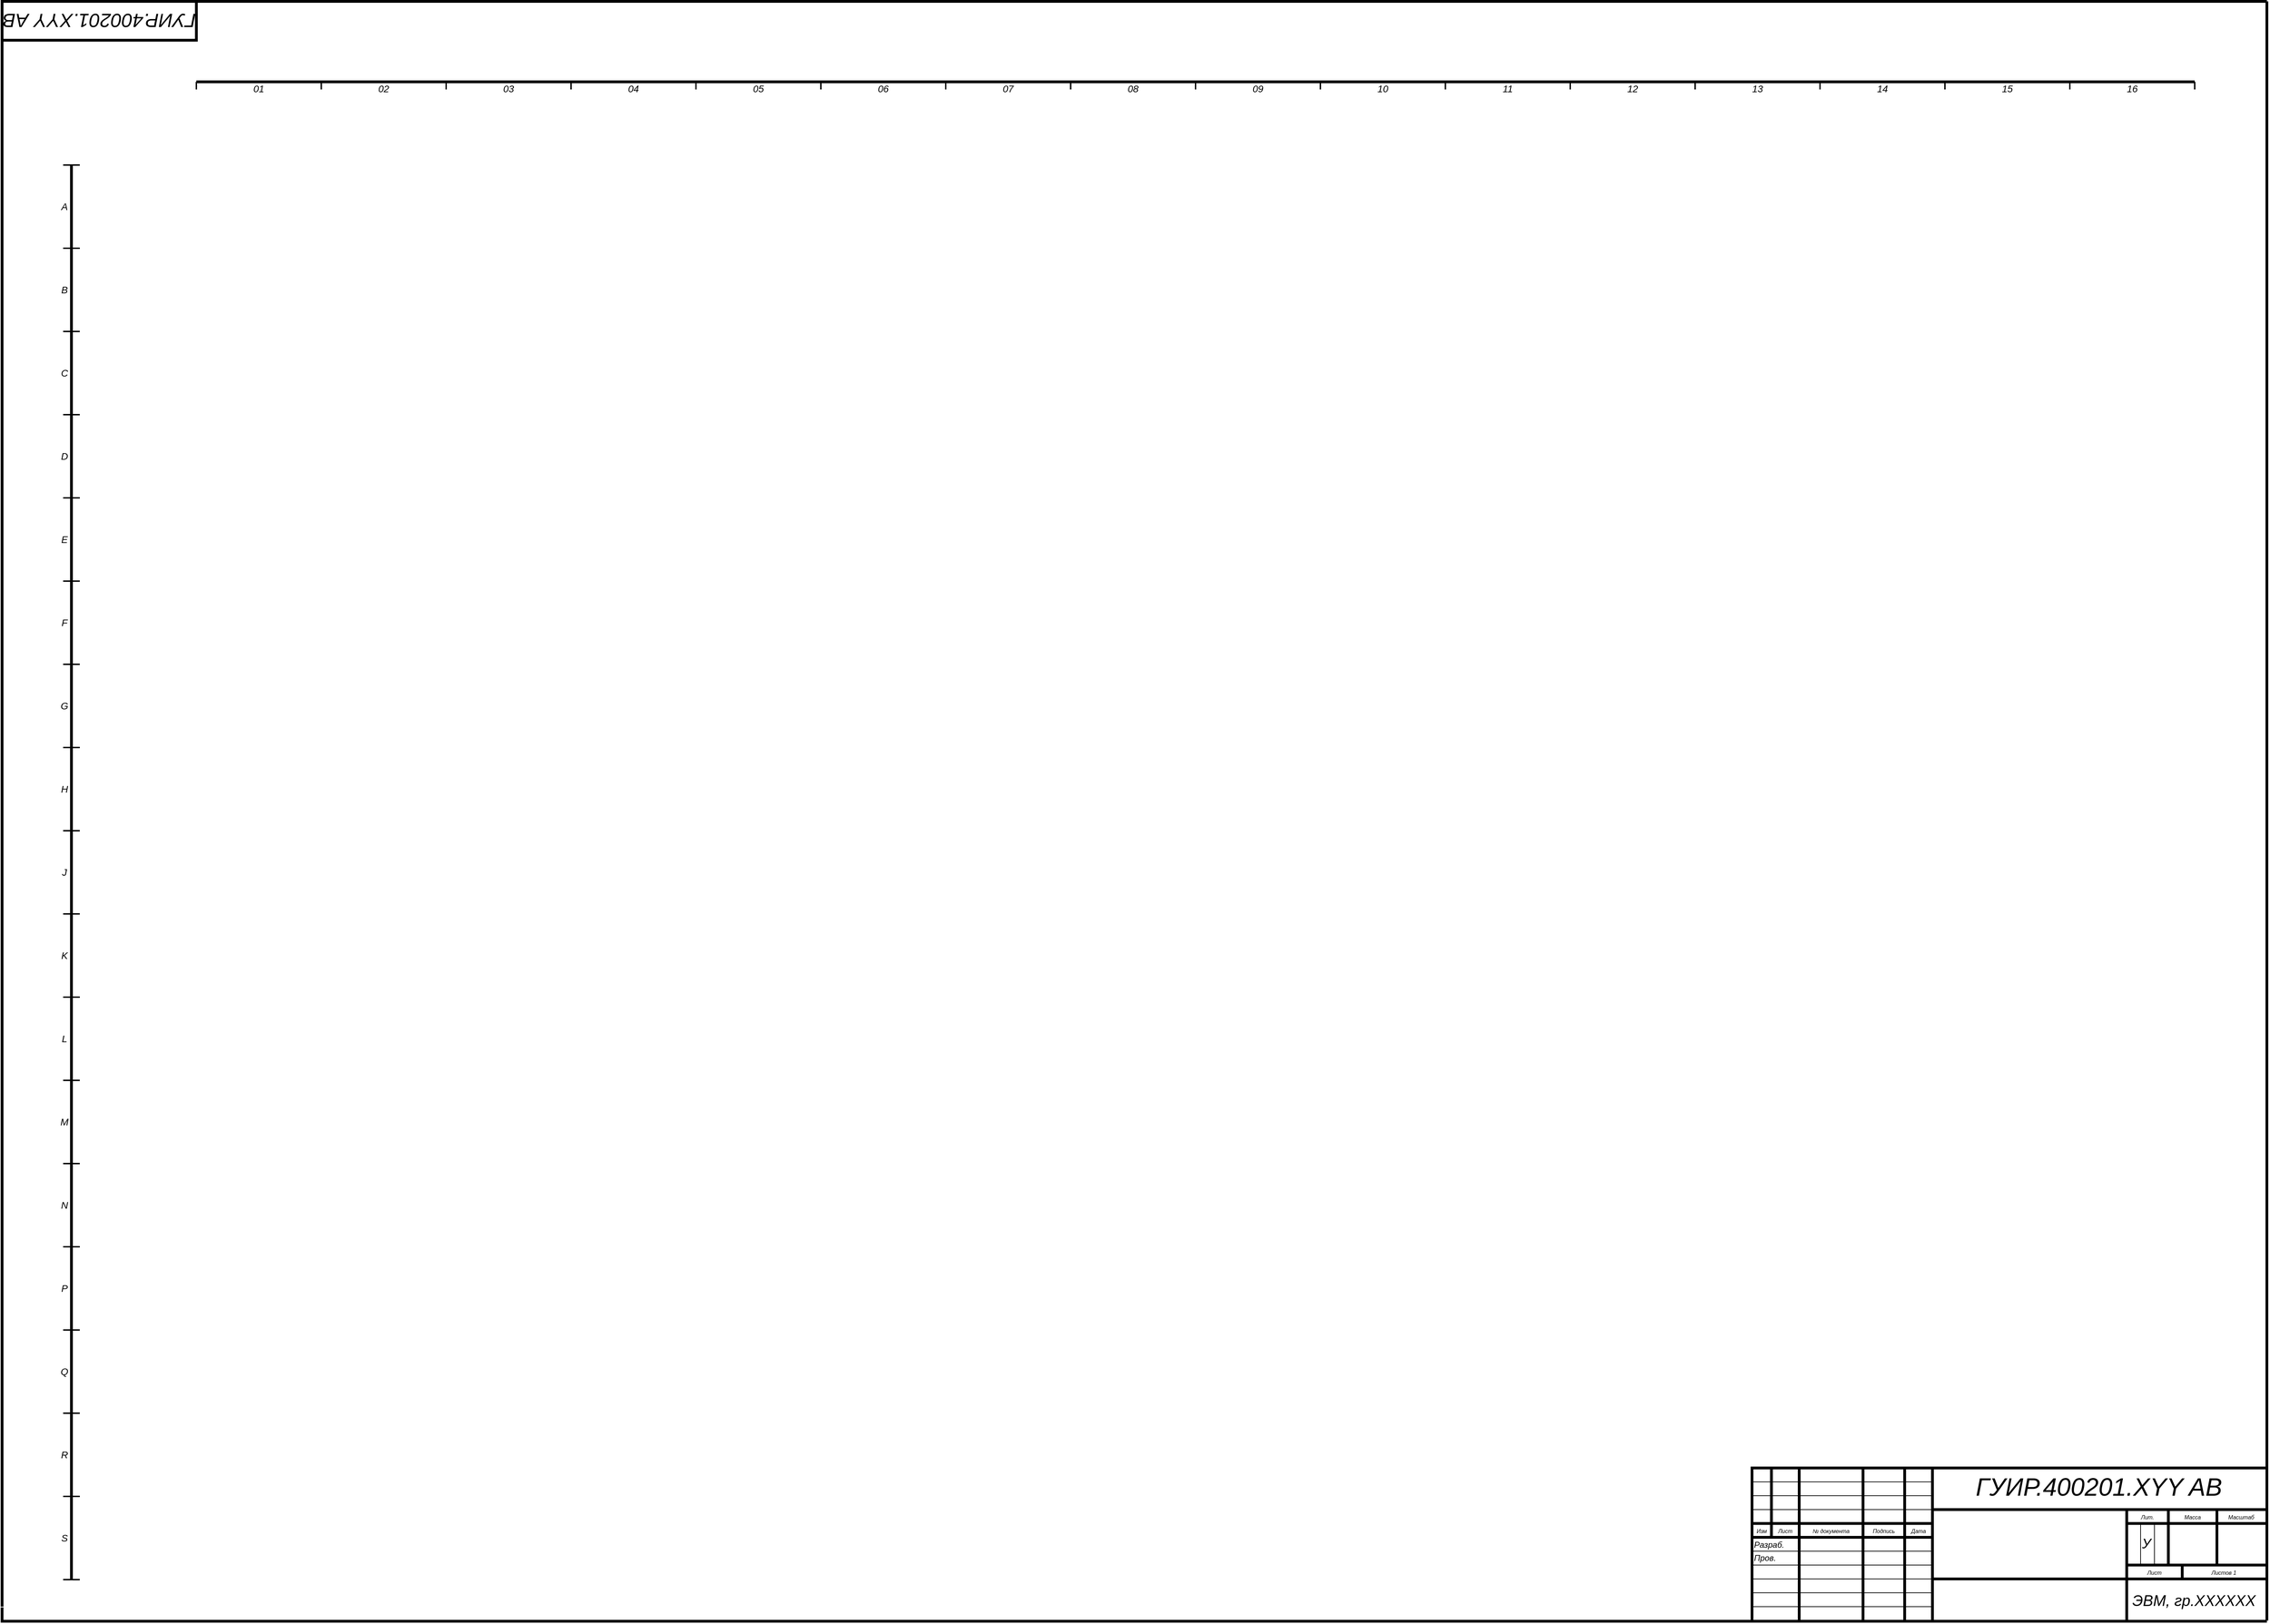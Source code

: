 <mxfile version="20.3.0" type="device"><diagram name="Страница-1" id="Страница-1"><mxGraphModel dx="3153" dy="2033" grid="1" gridSize="10" guides="1" tooltips="1" connect="1" arrows="1" fold="1" page="1" pageScale="1" pageWidth="3300" pageHeight="2339" math="0" shadow="0"><root><mxCell id="0"/><object label="Сетка&#10;" id="1"><mxCell parent="0"/></object><mxCell id="373" style="vsdxID=65;edgeStyle=none;startArrow=none;endArrow=none;startSize=5;endSize=5;strokeWidth=4;strokeColor=#000000;spacingTop=0;spacingBottom=0;spacingLeft=0;spacingRight=0;verticalAlign=middle;html=1;labelBackgroundColor=#FFFFFF;rounded=0;fontFamily=Helvetica;fontStyle=2" parent="1" edge="1"><mxGeometry relative="1" as="geometry"><mxPoint as="offset"/><Array as="points"/><mxPoint x="3194" y="118" as="sourcePoint"/><mxPoint x="314" y="118" as="targetPoint"/></mxGeometry></mxCell><mxCell id="374" style="vsdxID=66;edgeStyle=none;startArrow=none;endArrow=none;startSize=5;endSize=5;strokeWidth=4;strokeColor=#000000;spacingTop=0;spacingBottom=0;spacingLeft=0;spacingRight=0;verticalAlign=middle;html=1;labelBackgroundColor=#FFFFFF;rounded=0;fontFamily=Helvetica;fontStyle=2" parent="1" edge="1"><mxGeometry relative="1" as="geometry"><mxPoint x="10" as="offset"/><Array as="points"/><mxPoint x="134" y="2278" as="sourcePoint"/><mxPoint x="134" y="238" as="targetPoint"/></mxGeometry></mxCell><mxCell id="375" style="vsdxID=68;edgeStyle=none;startArrow=none;endArrow=none;startSize=5;endSize=5;strokeWidth=2;strokeColor=#000000;spacingTop=0;spacingBottom=0;spacingLeft=0;spacingRight=0;verticalAlign=middle;html=1;labelBackgroundColor=#FFFFFF;rounded=0;fontFamily=Helvetica;fontStyle=2" parent="1" edge="1"><mxGeometry relative="1" as="geometry"><mxPoint x="10" as="offset"/><Array as="points"/><mxPoint x="314" y="129" as="sourcePoint"/><mxPoint x="314" y="118" as="targetPoint"/></mxGeometry></mxCell><mxCell id="376" style="vsdxID=69;edgeStyle=none;startArrow=none;endArrow=none;startSize=5;endSize=5;strokeWidth=2;strokeColor=#000000;spacingTop=0;spacingBottom=0;spacingLeft=0;spacingRight=0;verticalAlign=middle;html=1;labelBackgroundColor=#FFFFFF;rounded=0;fontFamily=Helvetica;fontStyle=2" parent="1" edge="1"><mxGeometry relative="1" as="geometry"><mxPoint x="10" as="offset"/><Array as="points"/><mxPoint x="494" y="129" as="sourcePoint"/><mxPoint x="494" y="118" as="targetPoint"/></mxGeometry></mxCell><mxCell id="35" value="&lt;div style=&quot;font-size: 1px&quot;&gt;&lt;font style=&quot;font-size: 14px; color: rgb(0, 0, 0); direction: ltr; letter-spacing: 0px; line-height: 120%; opacity: 1;&quot;&gt;&lt;span&gt;01&lt;br&gt;&lt;/span&gt;&lt;/font&gt;&lt;/div&gt;" style="verticalAlign=middle;align=center;vsdxID=70;fillColor=none;gradientColor=none;shape=stencil(nZBLDoAgDERP0z3SIyjew0SURgSD+Lu9kMZoXLhwN9O+tukAlrNpJg1SzDH4QW/URgNYgZTkjA4UkwJUgGXng+6DX1zLfmoymdXo17xh5zmRJ6Q42BWCfc2oJfdAr+Yv+AP9Cb7OJ3H/2JG1HNGz/84klThPVCc=);strokeColor=none;points=[];labelBackgroundColor=none;rounded=0;html=1;whiteSpace=wrap;fontFamily=Helvetica;fontStyle=2" parent="1" vertex="1"><mxGeometry x="314" y="118" width="180" height="20" as="geometry"/></mxCell><mxCell id="377" style="vsdxID=71;edgeStyle=none;startArrow=none;endArrow=none;startSize=5;endSize=5;strokeWidth=2;strokeColor=#000000;spacingTop=0;spacingBottom=0;spacingLeft=0;spacingRight=0;verticalAlign=middle;html=1;labelBackgroundColor=#FFFFFF;rounded=0;fontFamily=Helvetica;fontStyle=2" parent="1" edge="1"><mxGeometry relative="1" as="geometry"><mxPoint x="10" as="offset"/><Array as="points"/><mxPoint x="674" y="129" as="sourcePoint"/><mxPoint x="674" y="118" as="targetPoint"/></mxGeometry></mxCell><mxCell id="378" style="vsdxID=72;edgeStyle=none;startArrow=none;endArrow=none;startSize=5;endSize=5;strokeWidth=2;strokeColor=#000000;spacingTop=0;spacingBottom=0;spacingLeft=0;spacingRight=0;verticalAlign=middle;html=1;labelBackgroundColor=#FFFFFF;rounded=0;fontFamily=Helvetica;fontStyle=2" parent="1" edge="1"><mxGeometry relative="1" as="geometry"><mxPoint x="10" as="offset"/><Array as="points"/><mxPoint x="854" y="129" as="sourcePoint"/><mxPoint x="854" y="118" as="targetPoint"/></mxGeometry></mxCell><mxCell id="36" value="&lt;div style=&quot;font-size: 1px&quot;&gt;&lt;font style=&quot;font-size: 14px; color: rgb(0, 0, 0); direction: ltr; letter-spacing: 0px; line-height: 120%; opacity: 1;&quot;&gt;&lt;span&gt;03&lt;br&gt;&lt;/span&gt;&lt;/font&gt;&lt;/div&gt;" style="verticalAlign=middle;align=center;vsdxID=73;fillColor=none;gradientColor=none;shape=stencil(nZBLDoAgDERP0z3SIyjew0SURgSD+Lu9kMZoXLhwN9O+tukAlrNpJg1SzDH4QW/URgNYgZTkjA4UkwJUgGXng+6DX1zLfmoymdXo17xh5zmRJ6Q42BWCfc2oJfdAr+Yv+AP9Cb7OJ3H/2JG1HNGz/84klThPVCc=);strokeColor=none;points=[];labelBackgroundColor=none;rounded=0;html=1;whiteSpace=wrap;fontFamily=Helvetica;fontStyle=2" parent="1" vertex="1"><mxGeometry x="674" y="118" width="180" height="20" as="geometry"/></mxCell><mxCell id="37" value="&lt;div style=&quot;font-size: 1px&quot;&gt;&lt;font style=&quot;font-size: 14px; color: rgb(0, 0, 0); direction: ltr; letter-spacing: 0px; line-height: 120%; opacity: 1;&quot;&gt;&lt;span&gt;02&lt;br&gt;&lt;/span&gt;&lt;/font&gt;&lt;/div&gt;" style="verticalAlign=middle;align=center;vsdxID=74;fillColor=none;gradientColor=none;shape=stencil(nZBLDoAgDERP0z3SIyjew0SURgSD+Lu9kMZoXLhwN9O+tukAlrNpJg1SzDH4QW/URgNYgZTkjA4UkwJUgGXng+6DX1zLfmoymdXo17xh5zmRJ6Q42BWCfc2oJfdAr+Yv+AP9Cb7OJ3H/2JG1HNGz/84klThPVCc=);strokeColor=none;points=[];labelBackgroundColor=none;rounded=0;html=1;whiteSpace=wrap;fontFamily=Helvetica;fontStyle=2" parent="1" vertex="1"><mxGeometry x="494" y="118" width="180" height="20" as="geometry"/></mxCell><mxCell id="379" style="vsdxID=67;edgeStyle=none;startArrow=none;endArrow=none;startSize=5;endSize=5;strokeWidth=2;strokeColor=#000000;spacingTop=0;spacingBottom=0;spacingLeft=0;spacingRight=0;verticalAlign=middle;html=1;labelBackgroundColor=#FFFFFF;rounded=0;fontFamily=Helvetica;fontStyle=2" parent="1" edge="1"><mxGeometry relative="1" as="geometry"><mxPoint x="10" as="offset"/><Array as="points"/><mxPoint x="1034" y="129" as="sourcePoint"/><mxPoint x="1034" y="118" as="targetPoint"/></mxGeometry></mxCell><mxCell id="38" value="&lt;div style=&quot;font-size: 1px&quot;&gt;&lt;font style=&quot;font-size: 14px; color: rgb(0, 0, 0); direction: ltr; letter-spacing: 0px; line-height: 120%; opacity: 1;&quot;&gt;&lt;span&gt;04&lt;br&gt;&lt;/span&gt;&lt;/font&gt;&lt;/div&gt;" style="verticalAlign=middle;align=center;vsdxID=81;fillColor=none;gradientColor=none;shape=stencil(nZBLDoAgDERP0z3SIyjew0SURgSD+Lu9kMZoXLhwN9O+tukAlrNpJg1SzDH4QW/URgNYgZTkjA4UkwJUgGXng+6DX1zLfmoymdXo17xh5zmRJ6Q42BWCfc2oJfdAr+Yv+AP9Cb7OJ3H/2JG1HNGz/84klThPVCc=);strokeColor=none;points=[];labelBackgroundColor=none;rounded=0;html=1;whiteSpace=wrap;fontFamily=Helvetica;fontStyle=2" parent="1" vertex="1"><mxGeometry x="854" y="118" width="180" height="20" as="geometry"/></mxCell><mxCell id="380" style="vsdxID=82;edgeStyle=none;startArrow=none;endArrow=none;startSize=5;endSize=5;strokeWidth=2;strokeColor=#000000;spacingTop=0;spacingBottom=0;spacingLeft=0;spacingRight=0;verticalAlign=middle;html=1;labelBackgroundColor=#FFFFFF;rounded=0;fontFamily=Helvetica;fontStyle=2" parent="1" edge="1"><mxGeometry relative="1" as="geometry"><mxPoint x="10" as="offset"/><Array as="points"/><mxPoint x="1214" y="129" as="sourcePoint"/><mxPoint x="1214" y="118" as="targetPoint"/></mxGeometry></mxCell><mxCell id="381" style="vsdxID=83;edgeStyle=none;startArrow=none;endArrow=none;startSize=5;endSize=5;strokeWidth=2;strokeColor=#000000;spacingTop=0;spacingBottom=0;spacingLeft=0;spacingRight=0;verticalAlign=middle;html=1;labelBackgroundColor=#FFFFFF;rounded=0;fontFamily=Helvetica;fontStyle=2" parent="1" edge="1"><mxGeometry relative="1" as="geometry"><mxPoint x="10" as="offset"/><Array as="points"/><mxPoint x="1394" y="129" as="sourcePoint"/><mxPoint x="1394" y="118" as="targetPoint"/></mxGeometry></mxCell><mxCell id="39" value="&lt;div style=&quot;font-size: 1px&quot;&gt;&lt;font style=&quot;font-size: 14px; color: rgb(0, 0, 0); direction: ltr; letter-spacing: 0px; line-height: 120%; opacity: 1;&quot;&gt;&lt;span&gt;06&lt;br&gt;&lt;/span&gt;&lt;/font&gt;&lt;/div&gt;" style="verticalAlign=middle;align=center;vsdxID=84;fillColor=none;gradientColor=none;shape=stencil(nZBLDoAgDERP0z3SIyjew0SURgSD+Lu9kMZoXLhwN9O+tukAlrNpJg1SzDH4QW/URgNYgZTkjA4UkwJUgGXng+6DX1zLfmoymdXo17xh5zmRJ6Q42BWCfc2oJfdAr+Yv+AP9Cb7OJ3H/2JG1HNGz/84klThPVCc=);strokeColor=none;points=[];labelBackgroundColor=none;rounded=0;html=1;whiteSpace=wrap;fontFamily=Helvetica;fontStyle=2" parent="1" vertex="1"><mxGeometry x="1214" y="118" width="180" height="20" as="geometry"/></mxCell><mxCell id="40" value="&lt;div style=&quot;font-size: 1px&quot;&gt;&lt;font style=&quot;font-size: 14px; color: rgb(0, 0, 0); direction: ltr; letter-spacing: 0px; line-height: 120%; opacity: 1;&quot;&gt;&lt;span&gt;05&lt;br&gt;&lt;/span&gt;&lt;/font&gt;&lt;/div&gt;" style="verticalAlign=middle;align=center;vsdxID=85;fillColor=none;gradientColor=none;shape=stencil(nZBLDoAgDERP0z3SIyjew0SURgSD+Lu9kMZoXLhwN9O+tukAlrNpJg1SzDH4QW/URgNYgZTkjA4UkwJUgGXng+6DX1zLfmoymdXo17xh5zmRJ6Q42BWCfc2oJfdAr+Yv+AP9Cb7OJ3H/2JG1HNGz/84klThPVCc=);strokeColor=none;points=[];labelBackgroundColor=none;rounded=0;html=1;whiteSpace=wrap;fontFamily=Helvetica;fontStyle=2" parent="1" vertex="1"><mxGeometry x="1034" y="118" width="180" height="20" as="geometry"/></mxCell><mxCell id="382" style="vsdxID=86;edgeStyle=none;startArrow=none;endArrow=none;startSize=5;endSize=5;strokeWidth=2;strokeColor=#000000;spacingTop=0;spacingBottom=0;spacingLeft=0;spacingRight=0;verticalAlign=middle;html=1;labelBackgroundColor=#FFFFFF;rounded=0;fontFamily=Helvetica;fontStyle=2" parent="1" edge="1"><mxGeometry relative="1" as="geometry"><mxPoint x="10" as="offset"/><Array as="points"/><mxPoint x="1574" y="129" as="sourcePoint"/><mxPoint x="1574" y="118" as="targetPoint"/></mxGeometry></mxCell><mxCell id="41" value="&lt;div style=&quot;font-size: 1px&quot;&gt;&lt;font style=&quot;font-size: 14px; color: rgb(0, 0, 0); direction: ltr; letter-spacing: 0px; line-height: 120%; opacity: 1;&quot;&gt;&lt;span&gt;07&lt;br&gt;&lt;/span&gt;&lt;/font&gt;&lt;/div&gt;" style="verticalAlign=middle;align=center;vsdxID=87;fillColor=none;gradientColor=none;shape=stencil(nZBLDoAgDERP0z3SIyjew0SURgSD+Lu9kMZoXLhwN9O+tukAlrNpJg1SzDH4QW/URgNYgZTkjA4UkwJUgGXng+6DX1zLfmoymdXo17xh5zmRJ6Q42BWCfc2oJfdAr+Yv+AP9Cb7OJ3H/2JG1HNGz/84klThPVCc=);strokeColor=none;points=[];labelBackgroundColor=none;rounded=0;html=1;whiteSpace=wrap;fontFamily=Helvetica;fontStyle=2" parent="1" vertex="1"><mxGeometry x="1394" y="118" width="180" height="20" as="geometry"/></mxCell><mxCell id="383" style="vsdxID=88;edgeStyle=none;startArrow=none;endArrow=none;startSize=5;endSize=5;strokeWidth=2;strokeColor=#000000;spacingTop=0;spacingBottom=0;spacingLeft=0;spacingRight=0;verticalAlign=middle;html=1;labelBackgroundColor=#FFFFFF;rounded=0;fontFamily=Helvetica;fontStyle=2" parent="1" edge="1"><mxGeometry relative="1" as="geometry"><mxPoint x="10" as="offset"/><Array as="points"/><mxPoint x="1754" y="129" as="sourcePoint"/><mxPoint x="1754" y="118" as="targetPoint"/></mxGeometry></mxCell><mxCell id="384" style="vsdxID=89;edgeStyle=none;startArrow=none;endArrow=none;startSize=5;endSize=5;strokeWidth=2;strokeColor=#000000;spacingTop=0;spacingBottom=0;spacingLeft=0;spacingRight=0;verticalAlign=middle;html=1;labelBackgroundColor=#FFFFFF;rounded=0;fontFamily=Helvetica;fontStyle=2" parent="1" edge="1"><mxGeometry relative="1" as="geometry"><mxPoint x="10" as="offset"/><Array as="points"/><mxPoint x="1934" y="129" as="sourcePoint"/><mxPoint x="1934" y="118" as="targetPoint"/></mxGeometry></mxCell><mxCell id="42" value="&lt;div style=&quot;font-size: 1px&quot;&gt;&lt;font style=&quot;font-size: 14px; color: rgb(0, 0, 0); direction: ltr; letter-spacing: 0px; line-height: 120%; opacity: 1;&quot;&gt;&lt;span&gt;09&lt;br&gt;&lt;/span&gt;&lt;/font&gt;&lt;/div&gt;" style="verticalAlign=middle;align=center;vsdxID=90;fillColor=none;gradientColor=none;shape=stencil(nZBLDoAgDERP0z3SIyjew0SURgSD+Lu9kMZoXLhwN9O+tukAlrNpJg1SzDH4QW/URgNYgZTkjA4UkwJUgGXng+6DX1zLfmoymdXo17xh5zmRJ6Q42BWCfc2oJfdAr+Yv+AP9Cb7OJ3H/2JG1HNGz/84klThPVCc=);strokeColor=none;points=[];labelBackgroundColor=none;rounded=0;html=1;whiteSpace=wrap;fontFamily=Helvetica;fontStyle=2" parent="1" vertex="1"><mxGeometry x="1754" y="118" width="180" height="20" as="geometry"/></mxCell><mxCell id="43" value="&lt;div style=&quot;font-size: 1px&quot;&gt;&lt;font style=&quot;font-size: 14px; color: rgb(0, 0, 0); direction: ltr; letter-spacing: 0px; line-height: 120%; opacity: 1;&quot;&gt;&lt;span&gt;08&lt;br&gt;&lt;/span&gt;&lt;/font&gt;&lt;/div&gt;" style="verticalAlign=middle;align=center;vsdxID=91;fillColor=none;gradientColor=none;shape=stencil(nZBLDoAgDERP0z3SIyjew0SURgSD+Lu9kMZoXLhwN9O+tukAlrNpJg1SzDH4QW/URgNYgZTkjA4UkwJUgGXng+6DX1zLfmoymdXo17xh5zmRJ6Q42BWCfc2oJfdAr+Yv+AP9Cb7OJ3H/2JG1HNGz/84klThPVCc=);strokeColor=none;points=[];labelBackgroundColor=none;rounded=0;html=1;whiteSpace=wrap;fontFamily=Helvetica;fontStyle=2" parent="1" vertex="1"><mxGeometry x="1574" y="118" width="180" height="20" as="geometry"/></mxCell><mxCell id="385" style="vsdxID=92;edgeStyle=none;startArrow=none;endArrow=none;startSize=5;endSize=5;strokeWidth=2;strokeColor=#000000;spacingTop=0;spacingBottom=0;spacingLeft=0;spacingRight=0;verticalAlign=middle;html=1;labelBackgroundColor=#FFFFFF;rounded=0;fontFamily=Helvetica;fontStyle=2" parent="1" edge="1"><mxGeometry relative="1" as="geometry"><mxPoint x="10" as="offset"/><Array as="points"/><mxPoint x="2114" y="129" as="sourcePoint"/><mxPoint x="2114" y="118" as="targetPoint"/></mxGeometry></mxCell><mxCell id="44" value="&lt;div style=&quot;font-size: 1px&quot;&gt;&lt;font style=&quot;font-size: 14px; color: rgb(0, 0, 0); direction: ltr; letter-spacing: 0px; line-height: 120%; opacity: 1;&quot;&gt;&lt;span&gt;10&lt;br&gt;&lt;/span&gt;&lt;/font&gt;&lt;/div&gt;" style="verticalAlign=middle;align=center;vsdxID=93;fillColor=none;gradientColor=none;shape=stencil(nZBLDoAgDERP0z3SIyjew0SURgSD+Lu9kMZoXLhwN9O+tukAlrNpJg1SzDH4QW/URgNYgZTkjA4UkwJUgGXng+6DX1zLfmoymdXo17xh5zmRJ6Q42BWCfc2oJfdAr+Yv+AP9Cb7OJ3H/2JG1HNGz/84klThPVCc=);strokeColor=none;points=[];labelBackgroundColor=none;rounded=0;html=1;whiteSpace=wrap;fontFamily=Helvetica;fontStyle=2" parent="1" vertex="1"><mxGeometry x="1934" y="118" width="180" height="20" as="geometry"/></mxCell><mxCell id="386" style="vsdxID=94;edgeStyle=none;startArrow=none;endArrow=none;startSize=5;endSize=5;strokeWidth=2;strokeColor=#000000;spacingTop=0;spacingBottom=0;spacingLeft=0;spacingRight=0;verticalAlign=middle;html=1;labelBackgroundColor=#FFFFFF;rounded=0;fontFamily=Helvetica;fontStyle=2" parent="1" edge="1"><mxGeometry relative="1" as="geometry"><mxPoint x="10" as="offset"/><Array as="points"/><mxPoint x="2294" y="129" as="sourcePoint"/><mxPoint x="2294" y="118" as="targetPoint"/></mxGeometry></mxCell><mxCell id="387" style="vsdxID=95;edgeStyle=none;startArrow=none;endArrow=none;startSize=5;endSize=5;strokeWidth=2;strokeColor=#000000;spacingTop=0;spacingBottom=0;spacingLeft=0;spacingRight=0;verticalAlign=middle;html=1;labelBackgroundColor=#FFFFFF;rounded=0;fontFamily=Helvetica;fontStyle=2" parent="1" edge="1"><mxGeometry relative="1" as="geometry"><mxPoint x="10" as="offset"/><Array as="points"/><mxPoint x="2474" y="129" as="sourcePoint"/><mxPoint x="2474" y="118" as="targetPoint"/></mxGeometry></mxCell><mxCell id="45" value="&lt;div style=&quot;font-size: 1px&quot;&gt;&lt;font style=&quot;font-size: 14px; color: rgb(0, 0, 0); direction: ltr; letter-spacing: 0px; line-height: 120%; opacity: 1;&quot;&gt;&lt;span&gt;12&lt;br&gt;&lt;/span&gt;&lt;/font&gt;&lt;/div&gt;" style="verticalAlign=middle;align=center;vsdxID=96;fillColor=none;gradientColor=none;shape=stencil(nZBLDoAgDERP0z3SIyjew0SURgSD+Lu9kMZoXLhwN9O+tukAlrNpJg1SzDH4QW/URgNYgZTkjA4UkwJUgGXng+6DX1zLfmoymdXo17xh5zmRJ6Q42BWCfc2oJfdAr+Yv+AP9Cb7OJ3H/2JG1HNGz/84klThPVCc=);strokeColor=none;points=[];labelBackgroundColor=none;rounded=0;html=1;whiteSpace=wrap;fontFamily=Helvetica;fontStyle=2" parent="1" vertex="1"><mxGeometry x="2294" y="118" width="180" height="20" as="geometry"/></mxCell><mxCell id="46" value="&lt;div style=&quot;font-size: 1px&quot;&gt;&lt;font style=&quot;font-size: 14px; color: rgb(0, 0, 0); direction: ltr; letter-spacing: 0px; line-height: 120%; opacity: 1;&quot;&gt;&lt;span&gt;11&lt;br&gt;&lt;/span&gt;&lt;/font&gt;&lt;/div&gt;" style="verticalAlign=middle;align=center;vsdxID=97;fillColor=none;gradientColor=none;shape=stencil(nZBLDoAgDERP0z3SIyjew0SURgSD+Lu9kMZoXLhwN9O+tukAlrNpJg1SzDH4QW/URgNYgZTkjA4UkwJUgGXng+6DX1zLfmoymdXo17xh5zmRJ6Q42BWCfc2oJfdAr+Yv+AP9Cb7OJ3H/2JG1HNGz/84klThPVCc=);strokeColor=none;points=[];labelBackgroundColor=none;rounded=0;html=1;whiteSpace=wrap;fontFamily=Helvetica;fontStyle=2" parent="1" vertex="1"><mxGeometry x="2114" y="118" width="180" height="20" as="geometry"/></mxCell><mxCell id="388" style="vsdxID=98;edgeStyle=none;startArrow=none;endArrow=none;startSize=5;endSize=5;strokeWidth=2;strokeColor=#000000;spacingTop=0;spacingBottom=0;spacingLeft=0;spacingRight=0;verticalAlign=middle;html=1;labelBackgroundColor=#FFFFFF;rounded=0;fontFamily=Helvetica;fontStyle=2" parent="1" edge="1"><mxGeometry relative="1" as="geometry"><mxPoint x="10" as="offset"/><Array as="points"/><mxPoint x="2654" y="129" as="sourcePoint"/><mxPoint x="2654" y="118" as="targetPoint"/></mxGeometry></mxCell><mxCell id="47" value="&lt;div style=&quot;font-size: 1px&quot;&gt;&lt;font style=&quot;font-size: 14px; color: rgb(0, 0, 0); direction: ltr; letter-spacing: 0px; line-height: 120%; opacity: 1;&quot;&gt;&lt;span&gt;13&lt;br&gt;&lt;/span&gt;&lt;/font&gt;&lt;/div&gt;" style="verticalAlign=middle;align=center;vsdxID=99;fillColor=none;gradientColor=none;shape=stencil(nZBLDoAgDERP0z3SIyjew0SURgSD+Lu9kMZoXLhwN9O+tukAlrNpJg1SzDH4QW/URgNYgZTkjA4UkwJUgGXng+6DX1zLfmoymdXo17xh5zmRJ6Q42BWCfc2oJfdAr+Yv+AP9Cb7OJ3H/2JG1HNGz/84klThPVCc=);strokeColor=none;points=[];labelBackgroundColor=none;rounded=0;html=1;whiteSpace=wrap;fontFamily=Helvetica;fontStyle=2" parent="1" vertex="1"><mxGeometry x="2474" y="118" width="180" height="20" as="geometry"/></mxCell><mxCell id="389" style="vsdxID=100;edgeStyle=none;startArrow=none;endArrow=none;startSize=5;endSize=5;strokeWidth=2;strokeColor=#000000;spacingTop=0;spacingBottom=0;spacingLeft=0;spacingRight=0;verticalAlign=middle;html=1;labelBackgroundColor=#FFFFFF;rounded=0;fontFamily=Helvetica;fontStyle=2" parent="1" edge="1"><mxGeometry relative="1" as="geometry"><mxPoint x="10" as="offset"/><Array as="points"/><mxPoint x="2834" y="129" as="sourcePoint"/><mxPoint x="2834" y="118" as="targetPoint"/></mxGeometry></mxCell><mxCell id="390" style="vsdxID=101;edgeStyle=none;startArrow=none;endArrow=none;startSize=5;endSize=5;strokeWidth=2;strokeColor=#000000;spacingTop=0;spacingBottom=0;spacingLeft=0;spacingRight=0;verticalAlign=middle;html=1;labelBackgroundColor=#FFFFFF;rounded=0;fontFamily=Helvetica;fontStyle=2" parent="1" edge="1"><mxGeometry relative="1" as="geometry"><mxPoint x="10" as="offset"/><Array as="points"/><mxPoint x="3014" y="129" as="sourcePoint"/><mxPoint x="3014" y="118" as="targetPoint"/></mxGeometry></mxCell><mxCell id="48" value="&lt;div style=&quot;font-size: 1px&quot;&gt;&lt;font style=&quot;font-size: 14px; color: rgb(0, 0, 0); direction: ltr; letter-spacing: 0px; line-height: 120%; opacity: 1;&quot;&gt;&lt;span&gt;15&lt;br&gt;&lt;/span&gt;&lt;/font&gt;&lt;/div&gt;" style="verticalAlign=middle;align=center;vsdxID=102;fillColor=none;gradientColor=none;shape=stencil(nZBLDoAgDERP0z3SIyjew0SURgSD+Lu9kMZoXLhwN9O+tukAlrNpJg1SzDH4QW/URgNYgZTkjA4UkwJUgGXng+6DX1zLfmoymdXo17xh5zmRJ6Q42BWCfc2oJfdAr+Yv+AP9Cb7OJ3H/2JG1HNGz/84klThPVCc=);strokeColor=none;points=[];labelBackgroundColor=none;rounded=0;html=1;whiteSpace=wrap;fontFamily=Helvetica;fontStyle=2" parent="1" vertex="1"><mxGeometry x="2834" y="118" width="180" height="20" as="geometry"/></mxCell><mxCell id="49" value="&lt;div style=&quot;font-size: 1px&quot;&gt;&lt;font style=&quot;font-size: 14px; color: rgb(0, 0, 0); direction: ltr; letter-spacing: 0px; line-height: 120%; opacity: 1;&quot;&gt;&lt;span&gt;14&lt;br&gt;&lt;/span&gt;&lt;/font&gt;&lt;/div&gt;" style="verticalAlign=middle;align=center;vsdxID=103;fillColor=none;gradientColor=none;shape=stencil(nZBLDoAgDERP0z3SIyjew0SURgSD+Lu9kMZoXLhwN9O+tukAlrNpJg1SzDH4QW/URgNYgZTkjA4UkwJUgGXng+6DX1zLfmoymdXo17xh5zmRJ6Q42BWCfc2oJfdAr+Yv+AP9Cb7OJ3H/2JG1HNGz/84klThPVCc=);strokeColor=none;points=[];labelBackgroundColor=none;rounded=0;html=1;whiteSpace=wrap;fontFamily=Helvetica;fontStyle=2" parent="1" vertex="1"><mxGeometry x="2654" y="118" width="180" height="20" as="geometry"/></mxCell><mxCell id="391" style="vsdxID=105;edgeStyle=none;startArrow=none;endArrow=none;startSize=5;endSize=5;strokeWidth=2;strokeColor=#000000;spacingTop=0;spacingBottom=0;spacingLeft=0;spacingRight=0;verticalAlign=middle;html=1;labelBackgroundColor=#FFFFFF;rounded=0;fontFamily=Helvetica;fontStyle=2" parent="1" edge="1"><mxGeometry relative="1" as="geometry"><mxPoint x="10" as="offset"/><Array as="points"/><mxPoint x="3194" y="129" as="sourcePoint"/><mxPoint x="3194" y="118" as="targetPoint"/></mxGeometry></mxCell><mxCell id="50" value="&lt;div style=&quot;font-size: 1px&quot;&gt;&lt;font style=&quot;font-size: 14px; color: rgb(0, 0, 0); direction: ltr; letter-spacing: 0px; line-height: 120%; opacity: 1;&quot;&gt;&lt;span&gt;16&lt;br&gt;&lt;/span&gt;&lt;/font&gt;&lt;/div&gt;" style="verticalAlign=middle;align=center;vsdxID=106;fillColor=none;gradientColor=none;shape=stencil(nZBLDoAgDERP0z3SIyjew0SURgSD+Lu9kMZoXLhwN9O+tukAlrNpJg1SzDH4QW/URgNYgZTkjA4UkwJUgGXng+6DX1zLfmoymdXo17xh5zmRJ6Q42BWCfc2oJfdAr+Yv+AP9Cb7OJ3H/2JG1HNGz/84klThPVCc=);strokeColor=none;points=[];labelBackgroundColor=none;rounded=0;html=1;whiteSpace=wrap;fontFamily=Helvetica;fontStyle=2" parent="1" vertex="1"><mxGeometry x="3014" y="118" width="180" height="20" as="geometry"/></mxCell><mxCell id="392" style="vsdxID=76;edgeStyle=none;startArrow=none;endArrow=none;startSize=5;endSize=5;strokeWidth=2;strokeColor=#000000;spacingTop=0;spacingBottom=0;spacingLeft=0;spacingRight=0;verticalAlign=middle;html=1;labelBackgroundColor=#FFFFFF;rounded=0;fontFamily=Helvetica;fontStyle=2" parent="1" edge="1"><mxGeometry relative="1" as="geometry"><mxPoint as="offset"/><Array as="points"/><mxPoint x="146" y="358" as="sourcePoint"/><mxPoint x="122" y="358" as="targetPoint"/></mxGeometry></mxCell><mxCell id="51" value="&lt;div style=&quot;font-size: 1px&quot;&gt;&lt;font style=&quot;font-size: 14px; color: rgb(0, 0, 0); direction: ltr; letter-spacing: 0px; line-height: 120%; opacity: 1;&quot;&gt;&lt;span&gt;A&lt;br&gt;&lt;/span&gt;&lt;/font&gt;&lt;/div&gt;" style="verticalAlign=middle;align=center;vsdxID=77;fillColor=none;gradientColor=none;shape=stencil(nZBLDoAgDERP0z3SIyjew0SURgSD+Lu9kMZoXLhwN9O+tukAlrNpJg1SzDH4QW/URgNYgZTkjA4UkwJUgGXng+6DX1zLfmoymdXo17xh5zmRJ6Q42BWCfc2oJfdAr+Yv+AP9Cb7OJ3H/2JG1HNGz/84klThPVCc=);strokeColor=none;points=[];labelBackgroundColor=none;rounded=0;html=1;whiteSpace=wrap;fontFamily=Helvetica;fontStyle=2" parent="1" vertex="1"><mxGeometry x="114" y="238" width="20" height="120" as="geometry"/></mxCell><mxCell id="393" style="vsdxID=79;edgeStyle=none;startArrow=none;endArrow=none;startSize=5;endSize=5;strokeWidth=2;strokeColor=#000000;spacingTop=0;spacingBottom=0;spacingLeft=0;spacingRight=0;verticalAlign=middle;html=1;labelBackgroundColor=#FFFFFF;rounded=0;fontFamily=Helvetica;fontStyle=2" parent="1" edge="1"><mxGeometry relative="1" as="geometry"><mxPoint as="offset"/><Array as="points"/><mxPoint x="146" y="478" as="sourcePoint"/><mxPoint x="122" y="478" as="targetPoint"/></mxGeometry></mxCell><mxCell id="52" value="&lt;div style=&quot;font-size: 1px&quot;&gt;&lt;font style=&quot;font-size: 14px; color: rgb(0, 0, 0); direction: ltr; letter-spacing: 0px; line-height: 120%; opacity: 1;&quot;&gt;&lt;span&gt;B&lt;br&gt;&lt;/span&gt;&lt;/font&gt;&lt;/div&gt;" style="verticalAlign=middle;align=center;vsdxID=80;fillColor=none;gradientColor=none;shape=stencil(nZBLDoAgDERP0z3SIyjew0SURgSD+Lu9kMZoXLhwN9O+tukAlrNpJg1SzDH4QW/URgNYgZTkjA4UkwJUgGXng+6DX1zLfmoymdXo17xh5zmRJ6Q42BWCfc2oJfdAr+Yv+AP9Cb7OJ3H/2JG1HNGz/84klThPVCc=);strokeColor=none;points=[];labelBackgroundColor=none;rounded=0;html=1;whiteSpace=wrap;fontFamily=Helvetica;fontStyle=2" parent="1" vertex="1"><mxGeometry x="114" y="358" width="20" height="120" as="geometry"/></mxCell><mxCell id="394" style="vsdxID=104;edgeStyle=none;startArrow=none;endArrow=none;startSize=5;endSize=5;strokeWidth=2;strokeColor=#000000;spacingTop=0;spacingBottom=0;spacingLeft=0;spacingRight=0;verticalAlign=middle;html=1;labelBackgroundColor=#FFFFFF;rounded=0;fontFamily=Helvetica;fontStyle=2" parent="1" edge="1"><mxGeometry relative="1" as="geometry"><mxPoint as="offset"/><Array as="points"/><mxPoint x="146" y="598" as="sourcePoint"/><mxPoint x="122" y="598" as="targetPoint"/></mxGeometry></mxCell><mxCell id="53" value="&lt;div style=&quot;font-size: 1px&quot;&gt;&lt;font style=&quot;font-size: 14px; color: rgb(0, 0, 0); direction: ltr; letter-spacing: 0px; line-height: 120%; opacity: 1;&quot;&gt;&lt;span&gt;C&lt;br&gt;&lt;/span&gt;&lt;/font&gt;&lt;/div&gt;" style="verticalAlign=middle;align=center;vsdxID=107;fillColor=none;gradientColor=none;shape=stencil(nZBLDoAgDERP0z3SIyjew0SURgSD+Lu9kMZoXLhwN9O+tukAlrNpJg1SzDH4QW/URgNYgZTkjA4UkwJUgGXng+6DX1zLfmoymdXo17xh5zmRJ6Q42BWCfc2oJfdAr+Yv+AP9Cb7OJ3H/2JG1HNGz/84klThPVCc=);strokeColor=none;points=[];labelBackgroundColor=none;rounded=0;html=1;whiteSpace=wrap;fontFamily=Helvetica;fontStyle=2" parent="1" vertex="1"><mxGeometry x="114" y="478" width="20" height="120" as="geometry"/></mxCell><mxCell id="395" style="vsdxID=108;edgeStyle=none;startArrow=none;endArrow=none;startSize=5;endSize=5;strokeWidth=2;strokeColor=#000000;spacingTop=0;spacingBottom=0;spacingLeft=0;spacingRight=0;verticalAlign=middle;html=1;labelBackgroundColor=#FFFFFF;rounded=0;fontFamily=Helvetica;fontStyle=2" parent="1" edge="1"><mxGeometry relative="1" as="geometry"><mxPoint as="offset"/><Array as="points"/><mxPoint x="146" y="718" as="sourcePoint"/><mxPoint x="122" y="718" as="targetPoint"/></mxGeometry></mxCell><mxCell id="54" value="&lt;div style=&quot;font-size: 1px&quot;&gt;&lt;font style=&quot;font-size: 14px; color: rgb(0, 0, 0); direction: ltr; letter-spacing: 0px; line-height: 120%; opacity: 1;&quot;&gt;&lt;span&gt;D&lt;br&gt;&lt;/span&gt;&lt;/font&gt;&lt;/div&gt;" style="verticalAlign=middle;align=center;vsdxID=109;fillColor=none;gradientColor=none;shape=stencil(nZBLDoAgDERP0z3SIyjew0SURgSD+Lu9kMZoXLhwN9O+tukAlrNpJg1SzDH4QW/URgNYgZTkjA4UkwJUgGXng+6DX1zLfmoymdXo17xh5zmRJ6Q42BWCfc2oJfdAr+Yv+AP9Cb7OJ3H/2JG1HNGz/84klThPVCc=);strokeColor=none;points=[];labelBackgroundColor=none;rounded=0;html=1;whiteSpace=wrap;fontFamily=Helvetica;fontStyle=2" parent="1" vertex="1"><mxGeometry x="114" y="598" width="20" height="120" as="geometry"/></mxCell><mxCell id="396" style="vsdxID=117;edgeStyle=none;startArrow=none;endArrow=none;startSize=5;endSize=5;strokeWidth=2;strokeColor=#000000;spacingTop=0;spacingBottom=0;spacingLeft=0;spacingRight=0;verticalAlign=middle;html=1;labelBackgroundColor=#FFFFFF;rounded=0;fontFamily=Helvetica;fontStyle=2" parent="1" edge="1"><mxGeometry relative="1" as="geometry"><mxPoint as="offset"/><Array as="points"/><mxPoint x="146" y="838" as="sourcePoint"/><mxPoint x="122" y="838" as="targetPoint"/></mxGeometry></mxCell><mxCell id="55" value="&lt;div style=&quot;font-size: 1px&quot;&gt;&lt;font style=&quot;font-size: 14px; color: rgb(0, 0, 0); direction: ltr; letter-spacing: 0px; line-height: 120%; opacity: 1;&quot;&gt;&lt;span&gt;E&lt;br&gt;&lt;/span&gt;&lt;/font&gt;&lt;/div&gt;" style="verticalAlign=middle;align=center;vsdxID=118;fillColor=none;gradientColor=none;shape=stencil(nZBLDoAgDERP0z3SIyjew0SURgSD+Lu9kMZoXLhwN9O+tukAlrNpJg1SzDH4QW/URgNYgZTkjA4UkwJUgGXng+6DX1zLfmoymdXo17xh5zmRJ6Q42BWCfc2oJfdAr+Yv+AP9Cb7OJ3H/2JG1HNGz/84klThPVCc=);strokeColor=none;points=[];labelBackgroundColor=none;rounded=0;html=1;whiteSpace=wrap;fontFamily=Helvetica;fontStyle=2" parent="1" vertex="1"><mxGeometry x="114" y="718" width="20" height="120" as="geometry"/></mxCell><mxCell id="397" style="vsdxID=119;edgeStyle=none;startArrow=none;endArrow=none;startSize=5;endSize=5;strokeWidth=2;strokeColor=#000000;spacingTop=0;spacingBottom=0;spacingLeft=0;spacingRight=0;verticalAlign=middle;html=1;labelBackgroundColor=#FFFFFF;rounded=0;fontFamily=Helvetica;fontStyle=2" parent="1" edge="1"><mxGeometry relative="1" as="geometry"><mxPoint as="offset"/><Array as="points"/><mxPoint x="146" y="958" as="sourcePoint"/><mxPoint x="122" y="958" as="targetPoint"/></mxGeometry></mxCell><mxCell id="56" value="&lt;div style=&quot;font-size: 1px&quot;&gt;&lt;font style=&quot;font-size: 14px; color: rgb(0, 0, 0); direction: ltr; letter-spacing: 0px; line-height: 120%; opacity: 1;&quot;&gt;&lt;span&gt;F&lt;br&gt;&lt;/span&gt;&lt;/font&gt;&lt;/div&gt;" style="verticalAlign=middle;align=center;vsdxID=120;fillColor=none;gradientColor=none;shape=stencil(nZBLDoAgDERP0z3SIyjew0SURgSD+Lu9kMZoXLhwN9O+tukAlrNpJg1SzDH4QW/URgNYgZTkjA4UkwJUgGXng+6DX1zLfmoymdXo17xh5zmRJ6Q42BWCfc2oJfdAr+Yv+AP9Cb7OJ3H/2JG1HNGz/84klThPVCc=);strokeColor=none;points=[];labelBackgroundColor=none;rounded=0;html=1;whiteSpace=wrap;fontFamily=Helvetica;fontStyle=2" parent="1" vertex="1"><mxGeometry x="114" y="838" width="20" height="120" as="geometry"/></mxCell><mxCell id="398" style="vsdxID=121;edgeStyle=none;startArrow=none;endArrow=none;startSize=5;endSize=5;strokeWidth=2;strokeColor=#000000;spacingTop=0;spacingBottom=0;spacingLeft=0;spacingRight=0;verticalAlign=middle;html=1;labelBackgroundColor=#FFFFFF;rounded=0;fontFamily=Helvetica;fontStyle=2" parent="1" edge="1"><mxGeometry relative="1" as="geometry"><mxPoint as="offset"/><Array as="points"/><mxPoint x="146" y="1078" as="sourcePoint"/><mxPoint x="122" y="1078" as="targetPoint"/></mxGeometry></mxCell><mxCell id="57" value="&lt;div style=&quot;font-size: 1px&quot;&gt;&lt;font style=&quot;font-size: 14px; color: rgb(0, 0, 0); direction: ltr; letter-spacing: 0px; line-height: 120%; opacity: 1;&quot;&gt;&lt;span&gt;G&lt;br&gt;&lt;/span&gt;&lt;/font&gt;&lt;/div&gt;" style="verticalAlign=middle;align=center;vsdxID=122;fillColor=none;gradientColor=none;shape=stencil(nZBLDoAgDERP0z3SIyjew0SURgSD+Lu9kMZoXLhwN9O+tukAlrNpJg1SzDH4QW/URgNYgZTkjA4UkwJUgGXng+6DX1zLfmoymdXo17xh5zmRJ6Q42BWCfc2oJfdAr+Yv+AP9Cb7OJ3H/2JG1HNGz/84klThPVCc=);strokeColor=none;points=[];labelBackgroundColor=none;rounded=0;html=1;whiteSpace=wrap;fontFamily=Helvetica;fontStyle=2" parent="1" vertex="1"><mxGeometry x="114" y="958" width="20" height="120" as="geometry"/></mxCell><mxCell id="399" style="vsdxID=123;edgeStyle=none;startArrow=none;endArrow=none;startSize=5;endSize=5;strokeWidth=2;strokeColor=#000000;spacingTop=0;spacingBottom=0;spacingLeft=0;spacingRight=0;verticalAlign=middle;html=1;labelBackgroundColor=#FFFFFF;rounded=0;fontFamily=Helvetica;fontStyle=2" parent="1" edge="1"><mxGeometry relative="1" as="geometry"><mxPoint as="offset"/><Array as="points"/><mxPoint x="146" y="1198" as="sourcePoint"/><mxPoint x="122" y="1198" as="targetPoint"/></mxGeometry></mxCell><mxCell id="58" value="&lt;div style=&quot;font-size: 1px&quot;&gt;&lt;font style=&quot;font-size: 14px; color: rgb(0, 0, 0); direction: ltr; letter-spacing: 0px; line-height: 120%; opacity: 1;&quot;&gt;&lt;span&gt;H&lt;br&gt;&lt;/span&gt;&lt;/font&gt;&lt;/div&gt;" style="verticalAlign=middle;align=center;vsdxID=124;fillColor=none;gradientColor=none;shape=stencil(nZBLDoAgDERP0z3SIyjew0SURgSD+Lu9kMZoXLhwN9O+tukAlrNpJg1SzDH4QW/URgNYgZTkjA4UkwJUgGXng+6DX1zLfmoymdXo17xh5zmRJ6Q42BWCfc2oJfdAr+Yv+AP9Cb7OJ3H/2JG1HNGz/84klThPVCc=);strokeColor=none;points=[];labelBackgroundColor=none;rounded=0;html=1;whiteSpace=wrap;fontFamily=Helvetica;fontStyle=2" parent="1" vertex="1"><mxGeometry x="114" y="1078" width="20" height="120" as="geometry"/></mxCell><mxCell id="400" style="vsdxID=78;edgeStyle=none;startArrow=none;endArrow=none;startSize=5;endSize=5;strokeWidth=2;strokeColor=#000000;spacingTop=0;spacingBottom=0;spacingLeft=0;spacingRight=0;verticalAlign=middle;html=1;labelBackgroundColor=#FFFFFF;rounded=0;fontFamily=Helvetica;fontStyle=2" parent="1" edge="1"><mxGeometry relative="1" as="geometry"><mxPoint as="offset"/><Array as="points"/><mxPoint x="146" y="1318" as="sourcePoint"/><mxPoint x="122" y="1318" as="targetPoint"/></mxGeometry></mxCell><mxCell id="59" value="&lt;div style=&quot;font-size: 1px&quot;&gt;&lt;font style=&quot;font-size: 14px; color: rgb(0, 0, 0); direction: ltr; letter-spacing: 0px; line-height: 120%; opacity: 1;&quot;&gt;&lt;span&gt;J&lt;br&gt;&lt;/span&gt;&lt;/font&gt;&lt;/div&gt;" style="verticalAlign=middle;align=center;vsdxID=110;fillColor=none;gradientColor=none;shape=stencil(nZBLDoAgDERP0z3SIyjew0SURgSD+Lu9kMZoXLhwN9O+tukAlrNpJg1SzDH4QW/URgNYgZTkjA4UkwJUgGXng+6DX1zLfmoymdXo17xh5zmRJ6Q42BWCfc2oJfdAr+Yv+AP9Cb7OJ3H/2JG1HNGz/84klThPVCc=);strokeColor=none;points=[];labelBackgroundColor=none;rounded=0;html=1;whiteSpace=wrap;fontFamily=Helvetica;fontStyle=2" parent="1" vertex="1"><mxGeometry x="114" y="1198" width="20" height="120" as="geometry"/></mxCell><mxCell id="401" style="vsdxID=111;edgeStyle=none;startArrow=none;endArrow=none;startSize=5;endSize=5;strokeWidth=2;strokeColor=#000000;spacingTop=0;spacingBottom=0;spacingLeft=0;spacingRight=0;verticalAlign=middle;html=1;labelBackgroundColor=#FFFFFF;rounded=0;fontFamily=Helvetica;fontStyle=2" parent="1" edge="1"><mxGeometry relative="1" as="geometry"><mxPoint as="offset"/><Array as="points"/><mxPoint x="146" y="1438" as="sourcePoint"/><mxPoint x="122" y="1438" as="targetPoint"/></mxGeometry></mxCell><mxCell id="60" value="&lt;div style=&quot;font-size: 1px&quot;&gt;&lt;font style=&quot;font-size: 14px; color: rgb(0, 0, 0); direction: ltr; letter-spacing: 0px; line-height: 120%; opacity: 1;&quot;&gt;&lt;span&gt;K&lt;br&gt;&lt;/span&gt;&lt;/font&gt;&lt;/div&gt;" style="verticalAlign=middle;align=center;vsdxID=112;fillColor=none;gradientColor=none;shape=stencil(nZBLDoAgDERP0z3SIyjew0SURgSD+Lu9kMZoXLhwN9O+tukAlrNpJg1SzDH4QW/URgNYgZTkjA4UkwJUgGXng+6DX1zLfmoymdXo17xh5zmRJ6Q42BWCfc2oJfdAr+Yv+AP9Cb7OJ3H/2JG1HNGz/84klThPVCc=);strokeColor=none;points=[];labelBackgroundColor=none;rounded=0;html=1;whiteSpace=wrap;fontFamily=Helvetica;fontStyle=2" parent="1" vertex="1"><mxGeometry x="114" y="1318" width="20" height="120" as="geometry"/></mxCell><mxCell id="402" style="vsdxID=113;edgeStyle=none;startArrow=none;endArrow=none;startSize=5;endSize=5;strokeWidth=2;strokeColor=#000000;spacingTop=0;spacingBottom=0;spacingLeft=0;spacingRight=0;verticalAlign=middle;html=1;labelBackgroundColor=#FFFFFF;rounded=0;fontFamily=Helvetica;fontStyle=2" parent="1" edge="1"><mxGeometry relative="1" as="geometry"><mxPoint as="offset"/><Array as="points"/><mxPoint x="146" y="1558" as="sourcePoint"/><mxPoint x="122" y="1558" as="targetPoint"/></mxGeometry></mxCell><mxCell id="61" value="&lt;div style=&quot;font-size: 1px&quot;&gt;&lt;font style=&quot;font-size: 14px; color: rgb(0, 0, 0); direction: ltr; letter-spacing: 0px; line-height: 120%; opacity: 1;&quot;&gt;&lt;span&gt;L&lt;br&gt;&lt;/span&gt;&lt;/font&gt;&lt;/div&gt;" style="verticalAlign=middle;align=center;vsdxID=114;fillColor=none;gradientColor=none;shape=stencil(nZBLDoAgDERP0z3SIyjew0SURgSD+Lu9kMZoXLhwN9O+tukAlrNpJg1SzDH4QW/URgNYgZTkjA4UkwJUgGXng+6DX1zLfmoymdXo17xh5zmRJ6Q42BWCfc2oJfdAr+Yv+AP9Cb7OJ3H/2JG1HNGz/84klThPVCc=);strokeColor=none;points=[];labelBackgroundColor=none;rounded=0;html=1;whiteSpace=wrap;fontFamily=Helvetica;fontStyle=2" parent="1" vertex="1"><mxGeometry x="114" y="1438" width="20" height="120" as="geometry"/></mxCell><mxCell id="403" style="vsdxID=115;edgeStyle=none;startArrow=none;endArrow=none;startSize=5;endSize=5;strokeWidth=2;strokeColor=#000000;spacingTop=0;spacingBottom=0;spacingLeft=0;spacingRight=0;verticalAlign=middle;html=1;labelBackgroundColor=#FFFFFF;rounded=0;fontFamily=Helvetica;fontStyle=2" parent="1" edge="1"><mxGeometry relative="1" as="geometry"><mxPoint as="offset"/><Array as="points"/><mxPoint x="146" y="1678" as="sourcePoint"/><mxPoint x="122" y="1678" as="targetPoint"/></mxGeometry></mxCell><mxCell id="62" value="&lt;div style=&quot;font-size: 1px&quot;&gt;&lt;font style=&quot;font-size: 14px; color: rgb(0, 0, 0); direction: ltr; letter-spacing: 0px; line-height: 120%; opacity: 1;&quot;&gt;&lt;span&gt;M&lt;br&gt;&lt;/span&gt;&lt;/font&gt;&lt;/div&gt;" style="verticalAlign=middle;align=center;vsdxID=116;fillColor=none;gradientColor=none;shape=stencil(nZBLDoAgDERP0z3SIyjew0SURgSD+Lu9kMZoXLhwN9O+tukAlrNpJg1SzDH4QW/URgNYgZTkjA4UkwJUgGXng+6DX1zLfmoymdXo17xh5zmRJ6Q42BWCfc2oJfdAr+Yv+AP9Cb7OJ3H/2JG1HNGz/84klThPVCc=);strokeColor=none;points=[];labelBackgroundColor=none;rounded=0;html=1;whiteSpace=wrap;fontFamily=Helvetica;fontStyle=2" parent="1" vertex="1"><mxGeometry x="114" y="1558" width="20" height="120" as="geometry"/></mxCell><mxCell id="404" style="vsdxID=125;edgeStyle=none;startArrow=none;endArrow=none;startSize=5;endSize=5;strokeWidth=2;strokeColor=#000000;spacingTop=0;spacingBottom=0;spacingLeft=0;spacingRight=0;verticalAlign=middle;html=1;labelBackgroundColor=#FFFFFF;rounded=0;fontFamily=Helvetica;fontStyle=2" parent="1" edge="1"><mxGeometry relative="1" as="geometry"><mxPoint as="offset"/><Array as="points"/><mxPoint x="146" y="1798" as="sourcePoint"/><mxPoint x="122" y="1798" as="targetPoint"/></mxGeometry></mxCell><mxCell id="63" value="&lt;div style=&quot;font-size: 1px&quot;&gt;&lt;font style=&quot;font-size: 14px; color: rgb(0, 0, 0); direction: ltr; letter-spacing: 0px; line-height: 120%; opacity: 1;&quot;&gt;&lt;span&gt;N&lt;br&gt;&lt;/span&gt;&lt;/font&gt;&lt;/div&gt;" style="verticalAlign=middle;align=center;vsdxID=126;fillColor=none;gradientColor=none;shape=stencil(nZBLDoAgDERP0z3SIyjew0SURgSD+Lu9kMZoXLhwN9O+tukAlrNpJg1SzDH4QW/URgNYgZTkjA4UkwJUgGXng+6DX1zLfmoymdXo17xh5zmRJ6Q42BWCfc2oJfdAr+Yv+AP9Cb7OJ3H/2JG1HNGz/84klThPVCc=);strokeColor=none;points=[];labelBackgroundColor=none;rounded=0;html=1;whiteSpace=wrap;fontFamily=Helvetica;fontStyle=2" parent="1" vertex="1"><mxGeometry x="114" y="1678" width="20" height="120" as="geometry"/></mxCell><mxCell id="405" style="vsdxID=127;edgeStyle=none;startArrow=none;endArrow=none;startSize=5;endSize=5;strokeWidth=2;strokeColor=#000000;spacingTop=0;spacingBottom=0;spacingLeft=0;spacingRight=0;verticalAlign=middle;html=1;labelBackgroundColor=#FFFFFF;rounded=0;fontFamily=Helvetica;fontStyle=2" parent="1" edge="1"><mxGeometry relative="1" as="geometry"><mxPoint as="offset"/><Array as="points"/><mxPoint x="146" y="1918" as="sourcePoint"/><mxPoint x="122" y="1918" as="targetPoint"/></mxGeometry></mxCell><mxCell id="64" value="&lt;div style=&quot;font-size: 1px&quot;&gt;&lt;font style=&quot;font-size: 14px; color: rgb(0, 0, 0); direction: ltr; letter-spacing: 0px; line-height: 120%; opacity: 1;&quot;&gt;&lt;span&gt;P&lt;br&gt;&lt;/span&gt;&lt;/font&gt;&lt;/div&gt;" style="verticalAlign=middle;align=center;vsdxID=128;fillColor=none;gradientColor=none;shape=stencil(nZBLDoAgDERP0z3SIyjew0SURgSD+Lu9kMZoXLhwN9O+tukAlrNpJg1SzDH4QW/URgNYgZTkjA4UkwJUgGXng+6DX1zLfmoymdXo17xh5zmRJ6Q42BWCfc2oJfdAr+Yv+AP9Cb7OJ3H/2JG1HNGz/84klThPVCc=);strokeColor=none;points=[];labelBackgroundColor=none;rounded=0;html=1;whiteSpace=wrap;fontFamily=Helvetica;fontStyle=2" parent="1" vertex="1"><mxGeometry x="114" y="1798" width="20" height="120" as="geometry"/></mxCell><mxCell id="406" style="vsdxID=129;edgeStyle=none;startArrow=none;endArrow=none;startSize=5;endSize=5;strokeWidth=2;strokeColor=#000000;spacingTop=0;spacingBottom=0;spacingLeft=0;spacingRight=0;verticalAlign=middle;html=1;labelBackgroundColor=#FFFFFF;rounded=0;fontFamily=Helvetica;fontStyle=2" parent="1" edge="1"><mxGeometry relative="1" as="geometry"><mxPoint as="offset"/><Array as="points"/><mxPoint x="146" y="2038" as="sourcePoint"/><mxPoint x="122" y="2038" as="targetPoint"/></mxGeometry></mxCell><mxCell id="65" value="&lt;div style=&quot;font-size: 1px&quot;&gt;&lt;font style=&quot;font-size: 14px; color: rgb(0, 0, 0); direction: ltr; letter-spacing: 0px; line-height: 120%; opacity: 1;&quot;&gt;&lt;span&gt;Q&lt;br&gt;&lt;/span&gt;&lt;/font&gt;&lt;/div&gt;" style="verticalAlign=middle;align=center;vsdxID=130;fillColor=none;gradientColor=none;shape=stencil(nZBLDoAgDERP0z3SIyjew0SURgSD+Lu9kMZoXLhwN9O+tukAlrNpJg1SzDH4QW/URgNYgZTkjA4UkwJUgGXng+6DX1zLfmoymdXo17xh5zmRJ6Q42BWCfc2oJfdAr+Yv+AP9Cb7OJ3H/2JG1HNGz/84klThPVCc=);strokeColor=none;points=[];labelBackgroundColor=none;rounded=0;html=1;whiteSpace=wrap;fontFamily=Helvetica;fontStyle=2" parent="1" vertex="1"><mxGeometry x="114" y="1918" width="20" height="120" as="geometry"/></mxCell><mxCell id="407" style="vsdxID=131;edgeStyle=none;startArrow=none;endArrow=none;startSize=5;endSize=5;strokeWidth=2;strokeColor=#000000;spacingTop=0;spacingBottom=0;spacingLeft=0;spacingRight=0;verticalAlign=middle;html=1;labelBackgroundColor=#FFFFFF;rounded=0;fontFamily=Helvetica;fontStyle=2" parent="1" edge="1"><mxGeometry relative="1" as="geometry"><mxPoint as="offset"/><Array as="points"/><mxPoint x="146" y="2158" as="sourcePoint"/><mxPoint x="122" y="2158" as="targetPoint"/></mxGeometry></mxCell><mxCell id="66" value="&lt;div style=&quot;font-size: 1px&quot;&gt;&lt;font style=&quot;font-size: 14px; color: rgb(0, 0, 0); direction: ltr; letter-spacing: 0px; line-height: 120%; opacity: 1;&quot;&gt;&lt;span&gt;R&lt;br&gt;&lt;/span&gt;&lt;/font&gt;&lt;/div&gt;" style="verticalAlign=middle;align=center;vsdxID=132;fillColor=none;gradientColor=none;shape=stencil(nZBLDoAgDERP0z3SIyjew0SURgSD+Lu9kMZoXLhwN9O+tukAlrNpJg1SzDH4QW/URgNYgZTkjA4UkwJUgGXng+6DX1zLfmoymdXo17xh5zmRJ6Q42BWCfc2oJfdAr+Yv+AP9Cb7OJ3H/2JG1HNGz/84klThPVCc=);strokeColor=none;points=[];labelBackgroundColor=none;rounded=0;html=1;whiteSpace=wrap;fontFamily=Helvetica;fontStyle=2" parent="1" vertex="1"><mxGeometry x="114" y="2038" width="20" height="120" as="geometry"/></mxCell><mxCell id="409" style="vsdxID=140;edgeStyle=none;startArrow=none;endArrow=none;startSize=5;endSize=5;strokeWidth=2;strokeColor=#000000;spacingTop=0;spacingBottom=0;spacingLeft=0;spacingRight=0;verticalAlign=middle;html=1;labelBackgroundColor=#FFFFFF;rounded=0;fontFamily=Helvetica;fontStyle=2" parent="1" edge="1"><mxGeometry relative="1" as="geometry"><mxPoint as="offset"/><Array as="points"/><mxPoint x="146" y="2278" as="sourcePoint"/><mxPoint x="122" y="2278" as="targetPoint"/></mxGeometry></mxCell><mxCell id="72" value="&lt;div style=&quot;font-size: 1px&quot;&gt;&lt;font style=&quot;font-size: 14px; color: rgb(0, 0, 0); direction: ltr; letter-spacing: 0px; line-height: 120%; opacity: 1;&quot;&gt;&lt;span&gt;S&lt;br&gt;&lt;/span&gt;&lt;/font&gt;&lt;/div&gt;" style="verticalAlign=middle;align=center;vsdxID=141;fillColor=none;gradientColor=none;shape=stencil(nZBLDoAgDERP0z3SIyjew0SURgSD+Lu9kMZoXLhwN9O+tukAlrNpJg1SzDH4QW/URgNYgZTkjA4UkwJUgGXng+6DX1zLfmoymdXo17xh5zmRJ6Q42BWCfc2oJfdAr+Yv+AP9Cb7OJ3H/2JG1HNGz/84klThPVCc=);strokeColor=none;points=[];labelBackgroundColor=none;rounded=0;html=1;whiteSpace=wrap;fontFamily=Helvetica;fontStyle=2" parent="1" vertex="1"><mxGeometry x="114" y="2158" width="20" height="120" as="geometry"/></mxCell><mxCell id="410" style="vsdxID=142;edgeStyle=none;startArrow=none;endArrow=none;startSize=5;endSize=5;strokeWidth=2;strokeColor=#000000;spacingTop=0;spacingBottom=0;spacingLeft=0;spacingRight=0;verticalAlign=middle;html=1;labelBackgroundColor=#FFFFFF;rounded=0;fontFamily=Helvetica;fontStyle=2" parent="1" edge="1"><mxGeometry relative="1" as="geometry"><mxPoint as="offset"/><Array as="points"/><mxPoint x="146" y="238" as="sourcePoint"/><mxPoint x="122" y="238" as="targetPoint"/></mxGeometry></mxCell><mxCell id="VTxsCbvGULiFhCx5K7Sf-410" value="Рамка" parent="0"/><mxCell id="32" value="&lt;div style=&quot;font-size: 1px&quot;&gt;&lt;font style=&quot;font-size: 28.08px; color: rgb(0, 0, 0); direction: ltr; letter-spacing: 0px; line-height: 120%; opacity: 1;&quot;&gt;&lt;span&gt;ГУИР.&lt;/span&gt;&lt;/font&gt;&lt;font style=&quot;font-size: 28.08px; color: rgb(0, 0, 0); direction: ltr; letter-spacing: 0px; line-height: 120%; opacity: 1;&quot;&gt;&lt;span&gt;400201&lt;/span&gt;&lt;/font&gt;&lt;font style=&quot;font-size: 28.08px; color: rgb(0, 0, 0); direction: ltr; letter-spacing: 0px; line-height: 120%; opacity: 1;&quot;&gt;&lt;span&gt;.X&lt;/span&gt;&lt;/font&gt;&lt;font style=&quot;font-size: 28.08px; color: rgb(0, 0, 0); direction: ltr; letter-spacing: 0px; line-height: 120%; opacity: 1;&quot;&gt;&lt;span&gt;YY&lt;/span&gt;&lt;/font&gt;&lt;font style=&quot;font-size: 28.08px; color: rgb(0, 0, 0); direction: ltr; letter-spacing: 0px; line-height: 120%; opacity: 1;&quot;&gt;&lt;span&gt;&amp;nbsp;AB&lt;br&gt;&lt;/span&gt;&lt;/font&gt;&lt;/div&gt;" style="verticalAlign=middle;align=center;vsdxID=61;rotation=180;fillColor=none;gradientColor=none;shape=stencil(nZBLDoAgDERP0z3SIyjew0SURgSD+Lu9kMZoXLhwN9O+tukAlrNpJg1SzDH4QW/URgNYgZTkjA4UkwJUgGXng+6DX1zLfmoymdXo17xh5zmRJ6Q42BWCfc2oJfdAr+Yv+AP9Cb7OJ3H/2JG1HNGz/84klThPVCc=);strokeColor=none;spacingTop=-3;spacingBottom=-3;spacingLeft=-3;spacingRight=-3;points=[];labelBackgroundColor=none;rounded=0;html=1;whiteSpace=wrap;fontFamily=Helvetica;fontStyle=2" parent="VTxsCbvGULiFhCx5K7Sf-410" vertex="1"><mxGeometry x="34" y="2" width="280" height="56" as="geometry"/></mxCell><mxCell id="372" style="vsdxID=64;edgeStyle=none;startArrow=none;endArrow=none;startSize=5;endSize=5;strokeWidth=4;strokeColor=#000000;spacingTop=0;spacingBottom=0;spacingLeft=0;spacingRight=0;verticalAlign=middle;html=1;labelBackgroundColor=#FFFFFF;rounded=0;fontFamily=Helvetica;fontStyle=2" parent="VTxsCbvGULiFhCx5K7Sf-410" edge="1"><mxGeometry relative="1" as="geometry"><mxPoint as="offset"/><Array as="points"><mxPoint x="314" y="58"/></Array><mxPoint x="34" y="58" as="sourcePoint"/><mxPoint x="314" y="3" as="targetPoint"/></mxGeometry></mxCell><mxCell id="338" style="vsdxID=5;edgeStyle=none;startArrow=none;endArrow=none;startSize=3;endSize=3;strokeWidth=4;strokeColor=#000000;spacingTop=-2;spacingBottom=-2;spacingLeft=-2;spacingRight=-2;verticalAlign=middle;html=1;labelBackgroundColor=#FFFFFF;rounded=0;fontFamily=Helvetica;fontStyle=2" parent="VTxsCbvGULiFhCx5K7Sf-410" edge="1"><mxGeometry relative="1" as="geometry"><Array as="points"/><mxPoint x="3298" y="2" as="sourcePoint"/><mxPoint x="3298" y="2337" as="targetPoint"/></mxGeometry></mxCell><mxCell id="368" style="vsdxID=52;edgeStyle=none;startArrow=none;endArrow=none;startSize=5;endSize=5;strokeWidth=4;strokeColor=#000000;spacingTop=0;spacingBottom=0;spacingLeft=0;spacingRight=0;verticalAlign=middle;html=1;labelBackgroundColor=#FFFFFF;rounded=0;fontFamily=Helvetica;fontStyle=2" parent="VTxsCbvGULiFhCx5K7Sf-410" edge="1"><mxGeometry relative="1" as="geometry"><mxPoint x="-1" as="offset"/><Array as="points"><mxPoint x="33.98" y="2338"/></Array><mxPoint x="3298" y="2338" as="sourcePoint"/><mxPoint x="34" y="2318" as="targetPoint"/></mxGeometry></mxCell><mxCell id="370" style="vsdxID=54;edgeStyle=none;startArrow=none;endArrow=none;startSize=5;endSize=5;strokeWidth=4;strokeColor=#000000;spacingTop=0;spacingBottom=0;spacingLeft=0;spacingRight=0;verticalAlign=middle;html=1;labelBackgroundColor=#FFFFFF;rounded=0;fontFamily=Helvetica;fontStyle=2" parent="VTxsCbvGULiFhCx5K7Sf-410" edge="1"><mxGeometry relative="1" as="geometry"><mxPoint as="offset"/><Array as="points"><mxPoint x="34" y="2"/></Array><mxPoint x="3298" y="2" as="sourcePoint"/><mxPoint x="34" y="38" as="targetPoint"/></mxGeometry></mxCell><mxCell id="371" style="vsdxID=55;edgeStyle=none;startArrow=none;endArrow=none;startSize=3;endSize=3;strokeWidth=4;strokeColor=#000000;spacingTop=-2;spacingBottom=-2;spacingLeft=-2;spacingRight=-2;verticalAlign=middle;html=1;labelBackgroundColor=#FFFFFF;rounded=0;fontFamily=Helvetica;fontStyle=2" parent="VTxsCbvGULiFhCx5K7Sf-410" edge="1"><mxGeometry relative="1" as="geometry"><Array as="points"/><mxPoint x="34" y="2" as="sourcePoint"/><mxPoint x="34" y="2317" as="targetPoint"/></mxGeometry></mxCell><mxCell id="1w4rP_aecZ2aPKHDtuGs-667" style="vsdxID=3;fillColor=#FFFFFF;gradientColor=none;shape=stencil(nY9LDoAgDERP0z3SI/i5BwkoRAUC+Lu9kGo0Lt3NtK/tFLCOWngFnMUU3Kg2I5MGbIBzY7UKJmUF2ALWvQtqCG6xkrwXhSxqdmvZsNNcxViZ4ewgT64jdDL2hf4E7wsXmsWThd549765c4l+xvYE);strokeColor=#000000;strokeWidth=4;spacingTop=-1;spacingBottom=-1;spacingLeft=-1;spacingRight=-1;labelBackgroundColor=#ffffff;rounded=0;html=1;whiteSpace=wrap;fontFamily=Helvetica;fontStyle=2" parent="VTxsCbvGULiFhCx5K7Sf-410" vertex="1"><mxGeometry x="2556" y="2117" width="740" height="220" as="geometry"/></mxCell><mxCell id="1w4rP_aecZ2aPKHDtuGs-668" style="vsdxID=28;edgeStyle=none;startArrow=none;endArrow=none;startSize=5;endSize=5;strokeWidth=4;strokeColor=#000000;spacingTop=-1;spacingBottom=-1;spacingLeft=-1;spacingRight=-1;verticalAlign=middle;html=1;labelBackgroundColor=#ffffff;rounded=0;fontFamily=Helvetica;fontStyle=2" parent="VTxsCbvGULiFhCx5K7Sf-410" edge="1"><mxGeometry relative="1" as="geometry"><Array as="points"/><mxPoint x="2584" y="2117" as="sourcePoint"/><mxPoint x="2584" y="2217" as="targetPoint"/></mxGeometry></mxCell><mxCell id="1w4rP_aecZ2aPKHDtuGs-669" style="vsdxID=27;edgeStyle=none;startArrow=none;endArrow=none;startSize=5;endSize=5;strokeColor=#000000;spacingTop=-1;spacingBottom=-1;spacingLeft=-1;spacingRight=-1;verticalAlign=middle;html=1;labelBackgroundColor=#ffffff;rounded=0;fontFamily=Helvetica;fontStyle=2" parent="VTxsCbvGULiFhCx5K7Sf-410" edge="1"><mxGeometry relative="1" as="geometry"><mxPoint as="offset"/><Array as="points"/><mxPoint x="2556.0" y="2317" as="sourcePoint"/><mxPoint x="2816.0" y="2317" as="targetPoint"/></mxGeometry></mxCell><mxCell id="1w4rP_aecZ2aPKHDtuGs-670" style="vsdxID=26;edgeStyle=none;startArrow=none;endArrow=none;startSize=5;endSize=5;strokeColor=#000000;spacingTop=-1;spacingBottom=-1;spacingLeft=-1;spacingRight=-1;verticalAlign=middle;html=1;labelBackgroundColor=#ffffff;rounded=0;fontFamily=Helvetica;fontStyle=2" parent="VTxsCbvGULiFhCx5K7Sf-410" edge="1"><mxGeometry relative="1" as="geometry"><mxPoint as="offset"/><Array as="points"/><mxPoint x="2556.0" y="2297" as="sourcePoint"/><mxPoint x="2816.0" y="2297" as="targetPoint"/></mxGeometry></mxCell><mxCell id="1w4rP_aecZ2aPKHDtuGs-671" style="vsdxID=25;edgeStyle=none;startArrow=none;endArrow=none;startSize=5;endSize=5;strokeColor=#000000;spacingTop=-1;spacingBottom=-1;spacingLeft=-1;spacingRight=-1;verticalAlign=middle;html=1;labelBackgroundColor=#ffffff;rounded=0;fontFamily=Helvetica;fontStyle=2" parent="VTxsCbvGULiFhCx5K7Sf-410" edge="1"><mxGeometry relative="1" as="geometry"><mxPoint as="offset"/><Array as="points"/><mxPoint x="2556.0" y="2277" as="sourcePoint"/><mxPoint x="2816.0" y="2277" as="targetPoint"/></mxGeometry></mxCell><mxCell id="1w4rP_aecZ2aPKHDtuGs-672" style="vsdxID=24;edgeStyle=none;startArrow=none;endArrow=none;startSize=5;endSize=5;strokeColor=#000000;spacingTop=-1;spacingBottom=-1;spacingLeft=-1;spacingRight=-1;verticalAlign=middle;html=1;labelBackgroundColor=#ffffff;rounded=0;fontFamily=Helvetica;fontStyle=2" parent="VTxsCbvGULiFhCx5K7Sf-410" edge="1"><mxGeometry relative="1" as="geometry"><mxPoint as="offset"/><Array as="points"/><mxPoint x="2556.0" y="2257" as="sourcePoint"/><mxPoint x="2816.0" y="2257" as="targetPoint"/></mxGeometry></mxCell><mxCell id="1w4rP_aecZ2aPKHDtuGs-673" style="vsdxID=23;edgeStyle=none;startArrow=none;endArrow=none;startSize=5;endSize=5;strokeColor=#000000;spacingTop=-1;spacingBottom=-1;spacingLeft=-1;spacingRight=-1;verticalAlign=middle;html=1;labelBackgroundColor=#ffffff;rounded=0;fontFamily=Helvetica;fontStyle=2" parent="VTxsCbvGULiFhCx5K7Sf-410" edge="1"><mxGeometry relative="1" as="geometry"><mxPoint as="offset"/><Array as="points"/><mxPoint x="2556.0" y="2237" as="sourcePoint"/><mxPoint x="2816.0" y="2237" as="targetPoint"/></mxGeometry></mxCell><mxCell id="1w4rP_aecZ2aPKHDtuGs-674" style="vsdxID=22;edgeStyle=none;startArrow=none;endArrow=none;startSize=5;endSize=5;strokeWidth=4;strokeColor=#000000;spacingTop=-1;spacingBottom=-1;spacingLeft=-1;spacingRight=-1;verticalAlign=middle;html=1;labelBackgroundColor=#ffffff;rounded=0;fontFamily=Helvetica;fontStyle=2" parent="VTxsCbvGULiFhCx5K7Sf-410" edge="1"><mxGeometry relative="1" as="geometry"><mxPoint as="offset"/><Array as="points"/><mxPoint x="2556.0" y="2217" as="sourcePoint"/><mxPoint x="2816.0" y="2217" as="targetPoint"/></mxGeometry></mxCell><mxCell id="1w4rP_aecZ2aPKHDtuGs-675" style="vsdxID=21;edgeStyle=none;startArrow=none;endArrow=none;startSize=5;endSize=5;strokeWidth=4;strokeColor=#000000;spacingTop=-1;spacingBottom=-1;spacingLeft=-1;spacingRight=-1;verticalAlign=middle;html=1;labelBackgroundColor=#ffffff;rounded=0;fontFamily=Helvetica;fontStyle=2" parent="VTxsCbvGULiFhCx5K7Sf-410" edge="1"><mxGeometry relative="1" as="geometry"><mxPoint as="offset"/><Array as="points"/><mxPoint x="2556.0" y="2197" as="sourcePoint"/><mxPoint x="2816.0" y="2197" as="targetPoint"/></mxGeometry></mxCell><mxCell id="1w4rP_aecZ2aPKHDtuGs-676" style="vsdxID=20;edgeStyle=none;startArrow=none;endArrow=none;startSize=5;endSize=5;strokeColor=#000000;spacingTop=-1;spacingBottom=-1;spacingLeft=-1;spacingRight=-1;verticalAlign=middle;html=1;labelBackgroundColor=#ffffff;rounded=0;fontFamily=Helvetica;fontStyle=2" parent="VTxsCbvGULiFhCx5K7Sf-410" edge="1"><mxGeometry relative="1" as="geometry"><mxPoint as="offset"/><Array as="points"/><mxPoint x="2556.0" y="2177" as="sourcePoint"/><mxPoint x="2816.0" y="2177" as="targetPoint"/></mxGeometry></mxCell><mxCell id="1w4rP_aecZ2aPKHDtuGs-677" style="vsdxID=19;edgeStyle=none;startArrow=none;endArrow=none;startSize=5;endSize=5;strokeColor=#000000;spacingTop=-1;spacingBottom=-1;spacingLeft=-1;spacingRight=-1;verticalAlign=middle;html=1;labelBackgroundColor=#ffffff;rounded=0;fontFamily=Helvetica;fontStyle=2" parent="VTxsCbvGULiFhCx5K7Sf-410" edge="1"><mxGeometry relative="1" as="geometry"><mxPoint as="offset"/><Array as="points"/><mxPoint x="2556.0" y="2157" as="sourcePoint"/><mxPoint x="2816.0" y="2157" as="targetPoint"/></mxGeometry></mxCell><mxCell id="1w4rP_aecZ2aPKHDtuGs-678" style="vsdxID=18;edgeStyle=none;startArrow=none;endArrow=none;startSize=5;endSize=5;strokeColor=#000000;spacingTop=-1;spacingBottom=-1;spacingLeft=-1;spacingRight=-1;verticalAlign=middle;html=1;labelBackgroundColor=#ffffff;rounded=0;fontFamily=Helvetica;fontStyle=2" parent="VTxsCbvGULiFhCx5K7Sf-410" edge="1"><mxGeometry relative="1" as="geometry"><mxPoint as="offset"/><Array as="points"/><mxPoint x="2556.0" y="2137" as="sourcePoint"/><mxPoint x="2816.0" y="2137" as="targetPoint"/></mxGeometry></mxCell><mxCell id="1w4rP_aecZ2aPKHDtuGs-679" style="vsdxID=17;edgeStyle=none;startArrow=none;endArrow=none;startSize=5;endSize=5;strokeWidth=4;strokeColor=#000000;spacingTop=-1;spacingBottom=-1;spacingLeft=-1;spacingRight=-1;verticalAlign=middle;html=1;labelBackgroundColor=#ffffff;rounded=0;fontFamily=Helvetica;fontStyle=2" parent="VTxsCbvGULiFhCx5K7Sf-410" edge="1"><mxGeometry relative="1" as="geometry"><Array as="points"/><mxPoint x="2624" y="2117" as="sourcePoint"/><mxPoint x="2624" y="2337" as="targetPoint"/></mxGeometry></mxCell><mxCell id="1w4rP_aecZ2aPKHDtuGs-680" style="vsdxID=16;edgeStyle=none;startArrow=none;endArrow=none;startSize=5;endSize=5;strokeWidth=4;strokeColor=#000000;spacingTop=-1;spacingBottom=-1;spacingLeft=-1;spacingRight=-1;verticalAlign=middle;html=1;labelBackgroundColor=#ffffff;rounded=0;fontFamily=Helvetica;fontStyle=2" parent="VTxsCbvGULiFhCx5K7Sf-410" edge="1"><mxGeometry relative="1" as="geometry"><Array as="points"/><mxPoint x="2716.0" y="2117" as="sourcePoint"/><mxPoint x="2716.0" y="2337" as="targetPoint"/></mxGeometry></mxCell><mxCell id="1w4rP_aecZ2aPKHDtuGs-681" style="vsdxID=15;edgeStyle=none;startArrow=none;endArrow=none;startSize=5;endSize=5;strokeWidth=4;strokeColor=#000000;spacingTop=-1;spacingBottom=-1;spacingLeft=-1;spacingRight=-1;verticalAlign=middle;html=1;labelBackgroundColor=#ffffff;rounded=0;fontFamily=Helvetica;fontStyle=2" parent="VTxsCbvGULiFhCx5K7Sf-410" edge="1"><mxGeometry relative="1" as="geometry"><Array as="points"/><mxPoint x="2776.0" y="2117" as="sourcePoint"/><mxPoint x="2776.0" y="2337" as="targetPoint"/></mxGeometry></mxCell><mxCell id="1w4rP_aecZ2aPKHDtuGs-682" style="vsdxID=14;edgeStyle=none;startArrow=none;endArrow=none;startSize=5;endSize=5;strokeWidth=4;strokeColor=#000000;spacingTop=-1;spacingBottom=-1;spacingLeft=-1;spacingRight=-1;verticalAlign=middle;html=1;labelBackgroundColor=#ffffff;rounded=0;fontFamily=Helvetica;fontStyle=2" parent="VTxsCbvGULiFhCx5K7Sf-410" edge="1"><mxGeometry relative="1" as="geometry"><Array as="points"/><mxPoint x="3226.0" y="2177" as="sourcePoint"/><mxPoint x="3226.0" y="2257" as="targetPoint"/></mxGeometry></mxCell><mxCell id="1w4rP_aecZ2aPKHDtuGs-683" style="vsdxID=11;edgeStyle=none;startArrow=none;endArrow=none;startSize=5;endSize=5;strokeWidth=4;strokeColor=#000000;spacingTop=-1;spacingBottom=-1;spacingLeft=-1;spacingRight=-1;verticalAlign=middle;html=1;labelBackgroundColor=#ffffff;rounded=0;fontFamily=Helvetica;fontStyle=2" parent="VTxsCbvGULiFhCx5K7Sf-410" edge="1"><mxGeometry relative="1" as="geometry"><Array as="points"/><mxPoint x="3176.0" y="2257" as="sourcePoint"/><mxPoint x="3176.0" y="2277" as="targetPoint"/></mxGeometry></mxCell><mxCell id="1w4rP_aecZ2aPKHDtuGs-684" style="vsdxID=10;edgeStyle=none;startArrow=none;endArrow=none;startSize=5;endSize=5;strokeWidth=4;strokeColor=#000000;spacingTop=-1;spacingBottom=-1;spacingLeft=-1;spacingRight=-1;verticalAlign=middle;html=1;labelBackgroundColor=#ffffff;rounded=0;fontFamily=Helvetica;fontStyle=2" parent="VTxsCbvGULiFhCx5K7Sf-410" edge="1"><mxGeometry relative="1" as="geometry"><Array as="points"/><mxPoint x="3156.0" y="2177" as="sourcePoint"/><mxPoint x="3156.0" y="2257" as="targetPoint"/></mxGeometry></mxCell><mxCell id="1w4rP_aecZ2aPKHDtuGs-685" style="vsdxID=388;edgeStyle=none;startArrow=none;endArrow=none;startSize=5;endSize=5;strokeColor=#000000;spacingTop=-1;spacingBottom=-1;spacingLeft=-1;spacingRight=-1;verticalAlign=middle;html=1;labelBackgroundColor=#ffffff;rounded=0;fontFamily=Helvetica;fontStyle=2" parent="VTxsCbvGULiFhCx5K7Sf-410" edge="1"><mxGeometry relative="1" as="geometry"><Array as="points"/><mxPoint x="3136.0" y="2195" as="sourcePoint"/><mxPoint x="3136.0" y="2257" as="targetPoint"/></mxGeometry></mxCell><mxCell id="1w4rP_aecZ2aPKHDtuGs-686" style="vsdxID=387;edgeStyle=none;startArrow=none;endArrow=none;startSize=5;endSize=5;strokeColor=#000000;spacingTop=-1;spacingBottom=-1;spacingLeft=-1;spacingRight=-1;verticalAlign=middle;html=1;labelBackgroundColor=#ffffff;rounded=0;fontFamily=Helvetica;fontStyle=2" parent="VTxsCbvGULiFhCx5K7Sf-410" edge="1"><mxGeometry relative="1" as="geometry"><Array as="points"/><mxPoint x="3116.0" y="2195" as="sourcePoint"/><mxPoint x="3116.0" y="2257" as="targetPoint"/></mxGeometry></mxCell><mxCell id="1w4rP_aecZ2aPKHDtuGs-687" style="vsdxID=9;edgeStyle=none;startArrow=none;endArrow=none;startSize=5;endSize=5;strokeWidth=4;strokeColor=#000000;spacingTop=-1;spacingBottom=-1;spacingLeft=-1;spacingRight=-1;verticalAlign=middle;html=1;labelBackgroundColor=#ffffff;rounded=0;fontFamily=Helvetica;fontStyle=2" parent="VTxsCbvGULiFhCx5K7Sf-410" edge="1"><mxGeometry relative="1" as="geometry"><mxPoint as="offset"/><Array as="points"/><mxPoint x="3096.0" y="2257" as="sourcePoint"/><mxPoint x="3296.0" y="2257" as="targetPoint"/></mxGeometry></mxCell><mxCell id="1w4rP_aecZ2aPKHDtuGs-688" style="vsdxID=8;edgeStyle=none;startArrow=none;endArrow=none;startSize=5;endSize=5;strokeWidth=4;strokeColor=#000000;spacingTop=-1;spacingBottom=-1;spacingLeft=-1;spacingRight=-1;verticalAlign=middle;html=1;labelBackgroundColor=#ffffff;rounded=0;fontFamily=Helvetica;fontStyle=2" parent="VTxsCbvGULiFhCx5K7Sf-410" edge="1"><mxGeometry relative="1" as="geometry"><mxPoint as="offset"/><Array as="points"/><mxPoint x="3096.0" y="2197" as="sourcePoint"/><mxPoint x="3296.0" y="2197" as="targetPoint"/></mxGeometry></mxCell><mxCell id="1w4rP_aecZ2aPKHDtuGs-689" style="vsdxID=7;edgeStyle=none;startArrow=none;endArrow=none;startSize=5;endSize=5;strokeWidth=4;strokeColor=#000000;spacingTop=-1;spacingBottom=-1;spacingLeft=-1;spacingRight=-1;verticalAlign=middle;html=1;labelBackgroundColor=#ffffff;rounded=0;fontFamily=Helvetica;fontStyle=2" parent="VTxsCbvGULiFhCx5K7Sf-410" edge="1"><mxGeometry relative="1" as="geometry"><Array as="points"/><mxPoint x="3096.0" y="2177" as="sourcePoint"/><mxPoint x="3096.0" y="2337" as="targetPoint"/></mxGeometry></mxCell><mxCell id="1w4rP_aecZ2aPKHDtuGs-690" style="vsdxID=6;edgeStyle=none;startArrow=none;endArrow=none;startSize=5;endSize=5;strokeWidth=4;strokeColor=#000000;spacingTop=-1;spacingBottom=-1;spacingLeft=-1;spacingRight=-1;verticalAlign=middle;html=1;labelBackgroundColor=#ffffff;rounded=0;fontFamily=Helvetica;fontStyle=2" parent="VTxsCbvGULiFhCx5K7Sf-410" edge="1"><mxGeometry relative="1" as="geometry"><Array as="points"/><mxPoint x="3296.0" y="2277" as="sourcePoint"/><mxPoint x="2816.0" y="2277" as="targetPoint"/></mxGeometry></mxCell><mxCell id="1w4rP_aecZ2aPKHDtuGs-691" style="vsdxID=4;edgeStyle=none;startArrow=none;endArrow=none;startSize=5;endSize=5;strokeWidth=4;strokeColor=#000000;spacingTop=-1;spacingBottom=-1;spacingLeft=-1;spacingRight=-1;verticalAlign=middle;html=1;labelBackgroundColor=#ffffff;rounded=0;fontFamily=Helvetica;fontStyle=2" parent="VTxsCbvGULiFhCx5K7Sf-410" edge="1"><mxGeometry relative="1" as="geometry"><Array as="points"/><mxPoint x="2816.0" y="2117" as="sourcePoint"/><mxPoint x="2816.0" y="2337" as="targetPoint"/></mxGeometry></mxCell><mxCell id="1w4rP_aecZ2aPKHDtuGs-692" style="vsdxID=5;edgeStyle=none;startArrow=none;endArrow=none;startSize=5;endSize=5;strokeWidth=4;strokeColor=#000000;spacingTop=-1;spacingBottom=-1;spacingLeft=-1;spacingRight=-1;verticalAlign=middle;html=1;labelBackgroundColor=#ffffff;rounded=0;fontFamily=Helvetica;fontStyle=2" parent="VTxsCbvGULiFhCx5K7Sf-410" edge="1"><mxGeometry relative="1" as="geometry"><Array as="points"/><mxPoint x="3296.0" y="2177" as="sourcePoint"/><mxPoint x="2816.0" y="2177" as="targetPoint"/></mxGeometry></mxCell><mxCell id="1w4rP_aecZ2aPKHDtuGs-693" value="&lt;font style=&quot;font-size: 8px; direction: ltr; letter-spacing: 0px; line-height: 120%; opacity: 1;&quot;&gt;&lt;span&gt;Изм&lt;br&gt;&lt;/span&gt;&lt;/font&gt;" style="verticalAlign=middle;align=center;vsdxID=29;fillColor=none;gradientColor=none;shape=stencil(nZBLDoAgDERP0z3SIyjew0SURgSD+Lu9kMZoXLhwN9O+tukAlrNpJg1SzDH4QW/URgNYgZTkjA4UkwJUgGXng+6DX1zLfmoymdXo17xh5zmRJ6Q42BWCfc2oJfdAr+Yv+AP9Cb7OJ3H/2JG1HNGz/84klThPVCc=);strokeColor=none;strokeWidth=4;spacingTop=-1;spacingBottom=-1;spacingLeft=-1;spacingRight=-1;labelBackgroundColor=none;rounded=0;html=1;whiteSpace=wrap;fontFamily=Helvetica;fontStyle=2" parent="VTxsCbvGULiFhCx5K7Sf-410" vertex="1"><mxGeometry x="2558" y="2199" width="24" height="16" as="geometry"/></mxCell><mxCell id="1w4rP_aecZ2aPKHDtuGs-694" value="&lt;font style=&quot;font-size: 8px; direction: ltr; letter-spacing: 0px; line-height: 120%; opacity: 1;&quot;&gt;&lt;span&gt;Лист&lt;br&gt;&lt;/span&gt;&lt;/font&gt;" style="verticalAlign=middle;align=center;vsdxID=30;fillColor=none;gradientColor=none;shape=stencil(nZBLDoAgDERP0z3SIyjew0SURgSD+Lu9kMZoXLhwN9O+tukAlrNpJg1SzDH4QW/URgNYgZTkjA4UkwJUgGXng+6DX1zLfmoymdXo17xh5zmRJ6Q42BWCfc2oJfdAr+Yv+AP9Cb7OJ3H/2JG1HNGz/84klThPVCc=);strokeColor=none;strokeWidth=4;spacingTop=-1;spacingBottom=-1;spacingLeft=-1;spacingRight=-1;labelBackgroundColor=none;rounded=0;html=1;whiteSpace=wrap;fontFamily=Helvetica;fontStyle=2" parent="VTxsCbvGULiFhCx5K7Sf-410" vertex="1"><mxGeometry x="2586" y="2199" width="36" height="16" as="geometry"/></mxCell><mxCell id="1w4rP_aecZ2aPKHDtuGs-695" value="&lt;font style=&quot;font-size: 8px; direction: ltr; letter-spacing: 0px; line-height: 120%; opacity: 1;&quot;&gt;&lt;span&gt;№ документа&lt;br&gt;&lt;/span&gt;&lt;/font&gt;" style="verticalAlign=middle;align=center;vsdxID=31;fillColor=none;gradientColor=none;shape=stencil(nZBLDoAgDERP0z3SIyjew0SURgSD+Lu9kMZoXLhwN9O+tukAlrNpJg1SzDH4QW/URgNYgZTkjA4UkwJUgGXng+6DX1zLfmoymdXo17xh5zmRJ6Q42BWCfc2oJfdAr+Yv+AP9Cb7OJ3H/2JG1HNGz/84klThPVCc=);strokeColor=none;strokeWidth=4;spacingTop=-1;spacingBottom=-1;spacingLeft=-1;spacingRight=-1;labelBackgroundColor=none;rounded=0;html=1;whiteSpace=wrap;fontFamily=Helvetica;fontStyle=2" parent="VTxsCbvGULiFhCx5K7Sf-410" vertex="1"><mxGeometry x="2626" y="2199" width="88" height="16" as="geometry"/></mxCell><mxCell id="1w4rP_aecZ2aPKHDtuGs-696" value="&lt;font style=&quot;font-size: 8px; direction: ltr; letter-spacing: 0px; line-height: 120%; opacity: 1;&quot;&gt;&lt;span&gt;Подпись&lt;br&gt;&lt;/span&gt;&lt;/font&gt;" style="verticalAlign=middle;align=center;vsdxID=32;fillColor=none;gradientColor=none;shape=stencil(nZBLDoAgDERP0z3SIyjew0SURgSD+Lu9kMZoXLhwN9O+tukAlrNpJg1SzDH4QW/URgNYgZTkjA4UkwJUgGXng+6DX1zLfmoymdXo17xh5zmRJ6Q42BWCfc2oJfdAr+Yv+AP9Cb7OJ3H/2JG1HNGz/84klThPVCc=);strokeColor=none;strokeWidth=4;spacingTop=-1;spacingBottom=-1;spacingLeft=-1;spacingRight=-1;labelBackgroundColor=none;rounded=0;html=1;whiteSpace=wrap;fontFamily=Helvetica;fontStyle=2" parent="VTxsCbvGULiFhCx5K7Sf-410" vertex="1"><mxGeometry x="2718" y="2199" width="56" height="16" as="geometry"/></mxCell><mxCell id="1w4rP_aecZ2aPKHDtuGs-697" value="&lt;font style=&quot;font-size: 8px; direction: ltr; letter-spacing: 0px; line-height: 120%; opacity: 1;&quot;&gt;&lt;span&gt;Дата&lt;br&gt;&lt;/span&gt;&lt;/font&gt;" style="verticalAlign=middle;align=center;vsdxID=33;fillColor=none;gradientColor=none;shape=stencil(nZBLDoAgDERP0z3SIyjew0SURgSD+Lu9kMZoXLhwN9O+tukAlrNpJg1SzDH4QW/URgNYgZTkjA4UkwJUgGXng+6DX1zLfmoymdXo17xh5zmRJ6Q42BWCfc2oJfdAr+Yv+AP9Cb7OJ3H/2JG1HNGz/84klThPVCc=);strokeColor=none;strokeWidth=4;spacingTop=-1;spacingBottom=-1;spacingLeft=-1;spacingRight=-1;labelBackgroundColor=none;rounded=0;html=1;whiteSpace=wrap;fontFamily=Helvetica;fontStyle=2" parent="VTxsCbvGULiFhCx5K7Sf-410" vertex="1"><mxGeometry x="2778" y="2199" width="36" height="16" as="geometry"/></mxCell><mxCell id="1w4rP_aecZ2aPKHDtuGs-698" value="&lt;font style=&quot;font-size: 8px; direction: ltr; letter-spacing: 0px; line-height: 120%; opacity: 1;&quot;&gt;&lt;span&gt;Лит.&lt;br&gt;&lt;/span&gt;&lt;/font&gt;" style="verticalAlign=middle;align=center;vsdxID=34;fillColor=none;gradientColor=none;shape=stencil(nZBLDoAgDERP0z3SIyjew0SURgSD+Lu9kMZoXLhwN9O+tukAlrNpJg1SzDH4QW/URgNYgZTkjA4UkwJUgGXng+6DX1zLfmoymdXo17xh5zmRJ6Q42BWCfc2oJfdAr+Yv+AP9Cb7OJ3H/2JG1HNGz/84klThPVCc=);strokeColor=none;strokeWidth=4;spacingTop=-1;spacingBottom=-1;spacingLeft=-1;spacingRight=-1;labelBackgroundColor=none;rounded=0;html=1;whiteSpace=wrap;fontFamily=Helvetica;fontStyle=2" parent="VTxsCbvGULiFhCx5K7Sf-410" vertex="1"><mxGeometry x="3098" y="2179" width="56" height="16" as="geometry"/></mxCell><mxCell id="1w4rP_aecZ2aPKHDtuGs-699" value="&lt;font style=&quot;font-size: 8px; direction: ltr; letter-spacing: 0px; line-height: 120%; opacity: 1;&quot;&gt;&lt;span&gt;Масса&lt;br&gt;&lt;/span&gt;&lt;/font&gt;" style="verticalAlign=middle;align=center;vsdxID=35;fillColor=none;gradientColor=none;shape=stencil(nZBLDoAgDERP0z3SIyjew0SURgSD+Lu9kMZoXLhwN9O+tukAlrNpJg1SzDH4QW/URgNYgZTkjA4UkwJUgGXng+6DX1zLfmoymdXo17xh5zmRJ6Q42BWCfc2oJfdAr+Yv+AP9Cb7OJ3H/2JG1HNGz/84klThPVCc=);strokeColor=none;strokeWidth=4;spacingTop=-1;spacingBottom=-1;spacingLeft=-1;spacingRight=-1;labelBackgroundColor=none;rounded=0;html=1;whiteSpace=wrap;fontFamily=Helvetica;fontStyle=2" parent="VTxsCbvGULiFhCx5K7Sf-410" vertex="1"><mxGeometry x="3158" y="2179" width="66" height="16" as="geometry"/></mxCell><mxCell id="1w4rP_aecZ2aPKHDtuGs-700" value="&lt;font style=&quot;font-size: 8px; direction: ltr; letter-spacing: 0px; line-height: 120%; opacity: 1;&quot;&gt;&lt;span&gt;Масштаб&lt;br&gt;&lt;/span&gt;&lt;/font&gt;" style="verticalAlign=middle;align=center;vsdxID=36;fillColor=none;gradientColor=none;shape=stencil(nZBLDoAgDERP0z3SIyjew0SURgSD+Lu9kMZoXLhwN9O+tukAlrNpJg1SzDH4QW/URgNYgZTkjA4UkwJUgGXng+6DX1zLfmoymdXo17xh5zmRJ6Q42BWCfc2oJfdAr+Yv+AP9Cb7OJ3H/2JG1HNGz/84klThPVCc=);strokeColor=none;strokeWidth=4;spacingTop=-1;spacingBottom=-1;spacingLeft=-1;spacingRight=-1;labelBackgroundColor=none;rounded=0;html=1;whiteSpace=wrap;fontFamily=Helvetica;fontStyle=2" parent="VTxsCbvGULiFhCx5K7Sf-410" vertex="1"><mxGeometry x="3228" y="2179" width="66" height="16" as="geometry"/></mxCell><mxCell id="1w4rP_aecZ2aPKHDtuGs-701" value="&lt;font style=&quot;font-size: 8px; direction: ltr; letter-spacing: 0px; line-height: 120%; opacity: 1;&quot;&gt;&lt;span&gt;Лист &lt;br&gt;&lt;/span&gt;&lt;/font&gt;" style="verticalAlign=middle;align=center;vsdxID=37;fillColor=none;gradientColor=none;shape=stencil(nZBLDoAgDERP0z3SIyjew0SURgSD+Lu9kMZoXLhwN9O+tukAlrNpJg1SzDH4QW/URgNYgZTkjA4UkwJUgGXng+6DX1zLfmoymdXo17xh5zmRJ6Q42BWCfc2oJfdAr+Yv+AP9Cb7OJ3H/2JG1HNGz/84klThPVCc=);strokeColor=none;strokeWidth=4;spacingTop=-1;spacingBottom=-1;spacingLeft=-1;spacingRight=-1;labelBackgroundColor=none;rounded=0;html=1;whiteSpace=wrap;fontFamily=Helvetica;fontStyle=2" parent="VTxsCbvGULiFhCx5K7Sf-410" vertex="1"><mxGeometry x="3098" y="2259" width="76" height="16" as="geometry"/></mxCell><mxCell id="1w4rP_aecZ2aPKHDtuGs-702" value="&lt;font style=&quot;font-size: 8px; direction: ltr; letter-spacing: 0px; line-height: 120%; opacity: 1;&quot;&gt;&lt;span&gt;Листов &lt;/span&gt;&lt;/font&gt;&lt;font style=&quot;font-size: 8px; direction: ltr; letter-spacing: 0px; line-height: 120%; opacity: 1;&quot;&gt;&lt;span&gt;1&lt;br&gt;&lt;/span&gt;&lt;/font&gt;" style="verticalAlign=middle;align=center;vsdxID=38;fillColor=none;gradientColor=none;shape=stencil(nZBLDoAgDERP0z3SIyjew0SURgSD+Lu9kMZoXLhwN9O+tukAlrNpJg1SzDH4QW/URgNYgZTkjA4UkwJUgGXng+6DX1zLfmoymdXo17xh5zmRJ6Q42BWCfc2oJfdAr+Yv+AP9Cb7OJ3H/2JG1HNGz/84klThPVCc=);strokeColor=none;strokeWidth=4;spacingTop=-1;spacingBottom=-1;spacingLeft=-1;spacingRight=-1;labelBackgroundColor=none;rounded=0;html=1;whiteSpace=wrap;fontFamily=Helvetica;fontStyle=2" parent="VTxsCbvGULiFhCx5K7Sf-410" vertex="1"><mxGeometry x="3178" y="2259" width="116" height="16" as="geometry"/></mxCell><mxCell id="1w4rP_aecZ2aPKHDtuGs-703" value="&lt;p style=&quot;margin-left: 0 ; margin-right: 0 ; margin-top: 0px ; margin-bottom: 0px ; text-indent: 0 ; direction: rtl&quot;&gt;&lt;font style=&quot;font-size: 12px; direction: ltr; letter-spacing: 0px; line-height: 120%; opacity: 1;&quot;&gt;&lt;span&gt;.Разраб&lt;br&gt;&lt;/span&gt;&lt;/font&gt;&lt;/p&gt;" style="verticalAlign=middle;align=left;vsdxID=39;fillColor=none;gradientColor=none;shape=stencil(nZBLDoAgDERP0z3SIyjew0SURgSD+Lu9kMZoXLhwN9O+tukAlrNpJg1SzDH4QW/URgNYgZTkjA4UkwJUgGXng+6DX1zLfmoymdXo17xh5zmRJ6Q42BWCfc2oJfdAr+Yv+AP9Cb7OJ3H/2JG1HNGz/84klThPVCc=);strokeColor=none;strokeWidth=4;spacingTop=-1;spacingBottom=-1;spacingLeft=-1;spacingRight=-1;labelBackgroundColor=none;rounded=0;html=1;whiteSpace=wrap;fontFamily=Helvetica;fontStyle=2" parent="VTxsCbvGULiFhCx5K7Sf-410" vertex="1"><mxGeometry x="2558.12" y="2218.8" width="66" height="18.2" as="geometry"/></mxCell><mxCell id="1w4rP_aecZ2aPKHDtuGs-704" value="&lt;p style=&quot;margin-left: 0 ; margin-right: 0 ; margin-top: 0px ; margin-bottom: 0px ; text-indent: 0 ; direction: rtl&quot;&gt;&lt;font style=&quot;font-size: 12px; direction: ltr; letter-spacing: 0px; line-height: 120%; opacity: 1;&quot;&gt;&lt;span&gt;.Пров&lt;br&gt;&lt;/span&gt;&lt;/font&gt;&lt;/p&gt;" style="verticalAlign=middle;align=left;vsdxID=40;fillColor=none;gradientColor=none;shape=stencil(nZBLDoAgDERP0z3SIyjew0SURgSD+Lu9kMZoXLhwN9O+tukAlrNpJg1SzDH4QW/URgNYgZTkjA4UkwJUgGXng+6DX1zLfmoymdXo17xh5zmRJ6Q42BWCfc2oJfdAr+Yv+AP9Cb7OJ3H/2JG1HNGz/84klThPVCc=);strokeColor=none;strokeWidth=4;spacingTop=-1;spacingBottom=-1;spacingLeft=-1;spacingRight=-1;labelBackgroundColor=none;rounded=0;html=1;whiteSpace=wrap;fontFamily=Helvetica;fontStyle=2" parent="VTxsCbvGULiFhCx5K7Sf-410" vertex="1"><mxGeometry x="2558" y="2237" width="64" height="20" as="geometry"/></mxCell><mxCell id="1w4rP_aecZ2aPKHDtuGs-705" value="&lt;p style=&quot;margin-left: 0 ; margin-right: 0 ; margin-top: 0px ; margin-bottom: 0px ; text-indent: 0 ; direction: rtl&quot;&gt;&lt;font style=&quot;direction: ltr; letter-spacing: 0px; line-height: 120%; opacity: 1;&quot;&gt;&lt;span&gt;&lt;font style=&quot;font-size: 36px&quot;&gt;ГУИР.400201.XYY AB&lt;/font&gt;&lt;/span&gt;&lt;span style=&quot;font-size: 28px&quot;&gt;&lt;br&gt;&lt;/span&gt;&lt;/font&gt;&lt;/p&gt;" style="verticalAlign=middle;align=center;vsdxID=222;fillColor=none;gradientColor=none;shape=stencil(nZBLDoAgDERP0z3SIyjew0SURgSD+Lu9kMZoXLhwN9O+tukAlrNpJg1SzDH4QW/URgNYgZTkjA4UkwJUgGXng+6DX1zLfmoymdXo17xh5zmRJ6Q42BWCfc2oJfdAr+Yv+AP9Cb7OJ3H/2JG1HNGz/84klThPVCc=);strokeColor=none;spacingTop=-1;spacingBottom=-1;spacingLeft=-1;spacingRight=-1;labelBackgroundColor=none;rounded=0;html=1;whiteSpace=wrap;fontFamily=Helvetica;fontStyle=2" parent="VTxsCbvGULiFhCx5K7Sf-410" vertex="1"><mxGeometry x="2816" y="2118.8" width="480" height="60" as="geometry"/></mxCell><mxCell id="1w4rP_aecZ2aPKHDtuGs-706" value="&lt;font style=&quot;font-size: 20px; direction: ltr; letter-spacing: 0px; line-height: 120%; opacity: 1;&quot;&gt;&lt;span&gt;У&lt;br&gt;&lt;/span&gt;&lt;/font&gt;" style="verticalAlign=middle;align=center;vsdxID=233;fillColor=none;gradientColor=none;shape=stencil(nZBLDoAgDERP0z3SIyjew0SURgSD+Lu9kMZoXLhwN9O+tukAlrNpJg1SzDH4QW/URgNYgZTkjA4UkwJUgGXng+6DX1zLfmoymdXo17xh5zmRJ6Q42BWCfc2oJfdAr+Yv+AP9Cb7OJ3H/2JG1HNGz/84klThPVCc=);strokeColor=none;spacingTop=-1;spacingBottom=-1;spacingLeft=-1;spacingRight=-1;labelBackgroundColor=none;rounded=0;html=1;whiteSpace=wrap;fontFamily=Helvetica;fontStyle=2" parent="VTxsCbvGULiFhCx5K7Sf-410" vertex="1"><mxGeometry x="3054" y="2217" width="141" height="16" as="geometry"/></mxCell><mxCell id="1w4rP_aecZ2aPKHDtuGs-707" value="&lt;font style=&quot;font-size: 12px; direction: ltr; letter-spacing: 0px; line-height: 120%; opacity: 1;&quot;&gt;&lt;span&gt;&lt;br&gt;&lt;/span&gt;&lt;/font&gt;" style="verticalAlign=middle;align=left;vsdxID=236;fillColor=none;gradientColor=none;shape=stencil(nZBLDoAgDERP0z3SIyjew0SURgSD+Lu9kMZoXLhwN9O+tukAlrNpJg1SzDH4QW/URgNYgZTkjA4UkwJUgGXng+6DX1zLfmoymdXo17xh5zmRJ6Q42BWCfc2oJfdAr+Yv+AP9Cb7OJ3H/2JG1HNGz/84klThPVCc=);strokeColor=none;spacingTop=-1;spacingBottom=-1;spacingLeft=-1;spacingRight=-1;labelBackgroundColor=none;rounded=0;html=1;whiteSpace=wrap;fontFamily=Helvetica;fontStyle=2" parent="VTxsCbvGULiFhCx5K7Sf-410" vertex="1"><mxGeometry x="2626" y="2220" width="90" height="16" as="geometry"/></mxCell><mxCell id="1w4rP_aecZ2aPKHDtuGs-708" value="&lt;font style=&quot;font-size: 22px; direction: ltr; letter-spacing: 0px; line-height: 120%; opacity: 1;&quot;&gt;&lt;span&gt;ЭВМ, гр.XXXXXX&lt;/span&gt;&lt;/font&gt;&lt;font style=&quot;font-size: 22px; direction: ltr; letter-spacing: 0px; line-height: 120%; opacity: 1;&quot;&gt;&lt;span&gt;&lt;br&gt;&lt;/span&gt;&lt;/font&gt;" style="verticalAlign=middle;align=center;vsdxID=262;fillColor=none;gradientColor=none;shape=stencil(nZBLDoAgDERP0z3SIyjew0SURgSD+Lu9kMZoXLhwN9O+tukAlrNpJg1SzDH4QW/URgNYgZTkjA4UkwJUgGXng+6DX1zLfmoymdXo17xh5zmRJ6Q42BWCfc2oJfdAr+Yv+AP9Cb7OJ3H/2JG1HNGz/84klThPVCc=);strokeColor=none;spacingTop=-1;spacingBottom=-1;spacingLeft=-1;spacingRight=-1;labelBackgroundColor=none;rounded=0;html=1;whiteSpace=wrap;fontFamily=Helvetica;fontStyle=2" parent="VTxsCbvGULiFhCx5K7Sf-410" vertex="1"><mxGeometry x="3096" y="2278.8" width="194" height="60" as="geometry"/></mxCell><mxCell id="1w4rP_aecZ2aPKHDtuGs-709" value="&lt;p style=&quot;font-style: normal; margin: 0cm; font-size: 23px;&quot; class=&quot;MsoNormal&quot;&gt;&lt;br&gt;&lt;/p&gt;" style="verticalAlign=middle;align=center;vsdxID=565;fillColor=none;gradientColor=none;shape=stencil(nZBLDoAgDERP0z3SIyjew0SURgSD+Lu9kMZoXLhwN9O+tukAlrNpJg1SzDH4QW/URgNYgZTkjA4UkwJUgGXng+6DX1zLfmoymdXo17xh5zmRJ6Q42BWCfc2oJfdAr+Yv+AP9Cb7OJ3H/2JG1HNGz/84klThPVCc=);strokeColor=none;spacingTop=-1;spacingBottom=-1;spacingLeft=-1;spacingRight=-1;labelBackgroundColor=none;rounded=0;html=1;whiteSpace=wrap;fontFamily=Helvetica;fontStyle=2" parent="VTxsCbvGULiFhCx5K7Sf-410" vertex="1"><mxGeometry x="2816" y="2179" width="280" height="100" as="geometry"/></mxCell></root></mxGraphModel></diagram></mxfile>